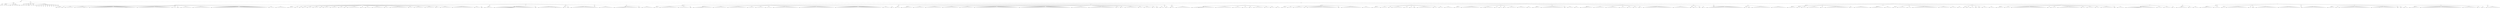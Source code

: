 digraph Tree {
	"t0" [label = "TEI"];
	"t1" [label = "teiHeader"];
	"t2" [label = "fileDesc"];
	"t3" [label = "titleStmt"];
	"t4" [label = "title"];
	"t5" [label = "author"];
	"t6" [label = "publicationStmt"];
	"t7" [label = "p"];
	"t8" [label = "idno"];
	"t9" [label = "rights"];
	"t10" [label = "SourceDesc"];
	"t11" [label = "genre"];
	"t12" [label = "inspiration"];
	"t13" [label = "structure"];
	"t14" [label = "type"];
	"t15" [label = "periode"];
	"t16" [label = "taille"];
	"t17" [label = "permalien"];
	"t18" [label = "edStmt"];
	"t19" [label = "text"];
	"t20" [label = "front"];
	"t21" [label = "docTitle"];
	"t22" [label = "titlePart"];
	"t23" [label = "titlePart"];
	"t24" [label = "docDate"];
	"t25" [label = "docAuthor"];
	"t26" [label = "docImprint"];
	"t27" [label = "privilege"];
	"t28" [label = "acheveImprime"];
	"t29" [label = "printer"];
	"t30" [label = "performance"];
	"t31" [label = "premiere"];
	"t32" [label = "castList"];
	"t33" [label = "head"];
	"t34" [label = "castItem"];
	"t35" [label = "role"];
	"t36" [label = "castItem"];
	"t37" [label = "role"];
	"t38" [label = "castItem"];
	"t39" [label = "role"];
	"t40" [label = "castItem"];
	"t41" [label = "role"];
	"t42" [label = "castItem"];
	"t43" [label = "role"];
	"t44" [label = "castItem"];
	"t45" [label = "role"];
	"t46" [label = "castItem"];
	"t47" [label = "role"];
	"t48" [label = "castItem"];
	"t49" [label = "role"];
	"t50" [label = "castItem"];
	"t51" [label = "role"];
	"t52" [label = "castItem"];
	"t53" [label = "role"];
	"t54" [label = "castItem"];
	"t55" [label = "role"];
	"t56" [label = "set"];
	"t57" [label = "body"];
	"t58" [label = "div1"];
	"t59" [label = "head"];
	"t60" [label = "div2"];
	"t61" [label = "head"];
	"t62" [label = "sp"];
	"t63" [label = "speaker"];
	"t64" [label = "l"];
	"t65" [label = "l"];
	"t66" [label = "l"];
	"t67" [label = "sp"];
	"t68" [label = "speaker"];
	"t69" [label = "l"];
	"t70" [label = "sp"];
	"t71" [label = "speaker"];
	"t72" [label = "l"];
	"t73" [label = "l"];
	"t74" [label = "l"];
	"t75" [label = "l"];
	"t76" [label = "l"];
	"t77" [label = "l"];
	"t78" [label = "sp"];
	"t79" [label = "speaker"];
	"t80" [label = "l"];
	"t81" [label = "l"];
	"t82" [label = "l"];
	"t83" [label = "l"];
	"t84" [label = "l"];
	"t85" [label = "l"];
	"t86" [label = "note"];
	"t87" [label = "l"];
	"t88" [label = "l"];
	"t89" [label = "l"];
	"t90" [label = "sp"];
	"t91" [label = "speaker"];
	"t92" [label = "l"];
	"t93" [label = "l"];
	"t94" [label = "l"];
	"t95" [label = "l"];
	"t96" [label = "l"];
	"t97" [label = "l"];
	"t98" [label = "l"];
	"t99" [label = "l"];
	"t100" [label = "l"];
	"t101" [label = "l"];
	"t102" [label = "l"];
	"t103" [label = "l"];
	"t104" [label = "l"];
	"t105" [label = "l"];
	"t106" [label = "l"];
	"t107" [label = "l"];
	"t108" [label = "l"];
	"t109" [label = "l"];
	"t110" [label = "l"];
	"t111" [label = "l"];
	"t112" [label = "l"];
	"t113" [label = "l"];
	"t114" [label = "l"];
	"t115" [label = "l"];
	"t116" [label = "l"];
	"t117" [label = "l"];
	"t118" [label = "l"];
	"t119" [label = "note"];
	"t120" [label = "note"];
	"t121" [label = "l"];
	"t122" [label = "l"];
	"t123" [label = "l"];
	"t124" [label = "l"];
	"t125" [label = "l"];
	"t126" [label = "l"];
	"t127" [label = "l"];
	"t128" [label = "sp"];
	"t129" [label = "speaker"];
	"t130" [label = "l"];
	"t131" [label = "l"];
	"t132" [label = "l"];
	"t133" [label = "l"];
	"t134" [label = "l"];
	"t135" [label = "l"];
	"t136" [label = "l"];
	"t137" [label = "l"];
	"t138" [label = "l"];
	"t139" [label = "l"];
	"t140" [label = "l"];
	"t141" [label = "l"];
	"t142" [label = "l"];
	"t143" [label = "l"];
	"t144" [label = "l"];
	"t145" [label = "l"];
	"t146" [label = "l"];
	"t147" [label = "l"];
	"t148" [label = "l"];
	"t149" [label = "l"];
	"t150" [label = "l"];
	"t151" [label = "l"];
	"t152" [label = "l"];
	"t153" [label = "l"];
	"t154" [label = "l"];
	"t155" [label = "l"];
	"t156" [label = "sp"];
	"t157" [label = "speaker"];
	"t158" [label = "l"];
	"t159" [label = "l"];
	"t160" [label = "l"];
	"t161" [label = "sp"];
	"t162" [label = "speaker"];
	"t163" [label = "l"];
	"t164" [label = "sp"];
	"t165" [label = "speaker"];
	"t166" [label = "l"];
	"t167" [label = "l"];
	"t168" [label = "l"];
	"t169" [label = "l"];
	"t170" [label = "l"];
	"t171" [label = "l"];
	"t172" [label = "l"];
	"t173" [label = "l"];
	"t174" [label = "sp"];
	"t175" [label = "speaker"];
	"t176" [label = "l"];
	"t177" [label = "l"];
	"t178" [label = "l"];
	"t179" [label = "l"];
	"t180" [label = "l"];
	"t181" [label = "l"];
	"t182" [label = "l"];
	"t183" [label = "l"];
	"t184" [label = "l"];
	"t185" [label = "l"];
	"t186" [label = "l"];
	"t187" [label = "l"];
	"t188" [label = "l"];
	"t189" [label = "sp"];
	"t190" [label = "speaker"];
	"t191" [label = "l"];
	"t192" [label = "l"];
	"t193" [label = "l"];
	"t194" [label = "l"];
	"t195" [label = "l"];
	"t196" [label = "l"];
	"t197" [label = "l"];
	"t198" [label = "l"];
	"t199" [label = "l"];
	"t200" [label = "l"];
	"t201" [label = "l"];
	"t202" [label = "l"];
	"t203" [label = "l"];
	"t204" [label = "l"];
	"t205" [label = "l"];
	"t206" [label = "l"];
	"t207" [label = "l"];
	"t208" [label = "l"];
	"t209" [label = "l"];
	"t210" [label = "l"];
	"t211" [label = "l"];
	"t212" [label = "l"];
	"t213" [label = "l"];
	"t214" [label = "l"];
	"t215" [label = "l"];
	"t216" [label = "l"];
	"t217" [label = "l"];
	"t218" [label = "l"];
	"t219" [label = "l"];
	"t220" [label = "l"];
	"t221" [label = "l"];
	"t222" [label = "l"];
	"t223" [label = "l"];
	"t224" [label = "l"];
	"t225" [label = "l"];
	"t226" [label = "l"];
	"t227" [label = "l"];
	"t228" [label = "l"];
	"t229" [label = "l"];
	"t230" [label = "l"];
	"t231" [label = "l"];
	"t232" [label = "l"];
	"t233" [label = "l"];
	"t234" [label = "l"];
	"t235" [label = "sp"];
	"t236" [label = "speaker"];
	"t237" [label = "l"];
	"t238" [label = "l"];
	"t239" [label = "l"];
	"t240" [label = "l"];
	"t241" [label = "sp"];
	"t242" [label = "speaker"];
	"t243" [label = "l"];
	"t244" [label = "l"];
	"t245" [label = "l"];
	"t246" [label = "l"];
	"t247" [label = "l"];
	"t248" [label = "l"];
	"t249" [label = "l"];
	"t250" [label = "l"];
	"t251" [label = "div2"];
	"t252" [label = "head"];
	"t253" [label = "sp"];
	"t254" [label = "speaker"];
	"t255" [label = "l"];
	"t256" [label = "l"];
	"t257" [label = "l"];
	"t258" [label = "l"];
	"t259" [label = "sp"];
	"t260" [label = "speaker"];
	"t261" [label = "l"];
	"t262" [label = "l"];
	"t263" [label = "sp"];
	"t264" [label = "speaker"];
	"t265" [label = "l"];
	"t266" [label = "sp"];
	"t267" [label = "speaker"];
	"t268" [label = "l"];
	"t269" [label = "l"];
	"t270" [label = "sp"];
	"t271" [label = "speaker"];
	"t272" [label = "l"];
	"t273" [label = "l"];
	"t274" [label = "l"];
	"t275" [label = "sp"];
	"t276" [label = "speaker"];
	"t277" [label = "l"];
	"t278" [label = "l"];
	"t279" [label = "l"];
	"t280" [label = "l"];
	"t281" [label = "sp"];
	"t282" [label = "speaker"];
	"t283" [label = "l"];
	"t284" [label = "sp"];
	"t285" [label = "speaker"];
	"t286" [label = "l"];
	"t287" [label = "l"];
	"t288" [label = "l"];
	"t289" [label = "l"];
	"t290" [label = "sp"];
	"t291" [label = "speaker"];
	"t292" [label = "l"];
	"t293" [label = "l"];
	"t294" [label = "l"];
	"t295" [label = "l"];
	"t296" [label = "l"];
	"t297" [label = "sp"];
	"t298" [label = "speaker"];
	"t299" [label = "l"];
	"t300" [label = "l"];
	"t301" [label = "l"];
	"t302" [label = "sp"];
	"t303" [label = "speaker"];
	"t304" [label = "l"];
	"t305" [label = "sp"];
	"t306" [label = "speaker"];
	"t307" [label = "l"];
	"t308" [label = "l"];
	"t309" [label = "l"];
	"t310" [label = "l"];
	"t311" [label = "l"];
	"t312" [label = "l"];
	"t313" [label = "l"];
	"t314" [label = "l"];
	"t315" [label = "l"];
	"t316" [label = "sp"];
	"t317" [label = "speaker"];
	"t318" [label = "l"];
	"t319" [label = "l"];
	"t320" [label = "sp"];
	"t321" [label = "speaker"];
	"t322" [label = "l"];
	"t323" [label = "l"];
	"t324" [label = "l"];
	"t325" [label = "l"];
	"t326" [label = "sp"];
	"t327" [label = "speaker"];
	"t328" [label = "l"];
	"t329" [label = "l"];
	"t330" [label = "l"];
	"t331" [label = "l"];
	"t332" [label = "l"];
	"t333" [label = "l"];
	"t334" [label = "l"];
	"t335" [label = "l"];
	"t336" [label = "sp"];
	"t337" [label = "speaker"];
	"t338" [label = "l"];
	"t339" [label = "l"];
	"t340" [label = "l"];
	"t341" [label = "sp"];
	"t342" [label = "speaker"];
	"t343" [label = "l"];
	"t344" [label = "l"];
	"t345" [label = "l"];
	"t346" [label = "l"];
	"t347" [label = "l"];
	"t348" [label = "l"];
	"t349" [label = "l"];
	"t350" [label = "l"];
	"t351" [label = "l"];
	"t352" [label = "l"];
	"t353" [label = "l"];
	"t354" [label = "l"];
	"t355" [label = "l"];
	"t356" [label = "sp"];
	"t357" [label = "speaker"];
	"t358" [label = "l"];
	"t359" [label = "l"];
	"t360" [label = "l"];
	"t361" [label = "sp"];
	"t362" [label = "speaker"];
	"t363" [label = "l"];
	"t364" [label = "l"];
	"t365" [label = "l"];
	"t366" [label = "l"];
	"t367" [label = "l"];
	"t368" [label = "l"];
	"t369" [label = "l"];
	"t370" [label = "sp"];
	"t371" [label = "speaker"];
	"t372" [label = "l"];
	"t373" [label = "l"];
	"t374" [label = "l"];
	"t375" [label = "l"];
	"t376" [label = "l"];
	"t377" [label = "l"];
	"t378" [label = "l"];
	"t379" [label = "sp"];
	"t380" [label = "speaker"];
	"t381" [label = "l"];
	"t382" [label = "l"];
	"t383" [label = "sp"];
	"t384" [label = "speaker"];
	"t385" [label = "l"];
	"t386" [label = "l"];
	"t387" [label = "l"];
	"t388" [label = "l"];
	"t389" [label = "l"];
	"t390" [label = "l"];
	"t391" [label = "l"];
	"t392" [label = "l"];
	"t393" [label = "sp"];
	"t394" [label = "speaker"];
	"t395" [label = "l"];
	"t396" [label = "l"];
	"t397" [label = "l"];
	"t398" [label = "l"];
	"t399" [label = "l"];
	"t400" [label = "l"];
	"t401" [label = "l"];
	"t402" [label = "l"];
	"t403" [label = "l"];
	"t404" [label = "l"];
	"t405" [label = "l"];
	"t406" [label = "l"];
	"t407" [label = "l"];
	"t408" [label = "l"];
	"t409" [label = "l"];
	"t410" [label = "l"];
	"t411" [label = "sp"];
	"t412" [label = "speaker"];
	"t413" [label = "l"];
	"t414" [label = "l"];
	"t415" [label = "l"];
	"t416" [label = "l"];
	"t417" [label = "sp"];
	"t418" [label = "speaker"];
	"t419" [label = "l"];
	"t420" [label = "div2"];
	"t421" [label = "head"];
	"t422" [label = "sp"];
	"t423" [label = "speaker"];
	"t424" [label = "l"];
	"t425" [label = "l"];
	"t426" [label = "l"];
	"t427" [label = "l"];
	"t428" [label = "l"];
	"t429" [label = "l"];
	"t430" [label = "div2"];
	"t431" [label = "head"];
	"t432" [label = "sp"];
	"t433" [label = "speaker"];
	"t434" [label = "l"];
	"t435" [label = "l"];
	"t436" [label = "l"];
	"t437" [label = "l"];
	"t438" [label = "l"];
	"t439" [label = "l"];
	"t440" [label = "l"];
	"t441" [label = "l"];
	"t442" [label = "l"];
	"t443" [label = "l"];
	"t444" [label = "l"];
	"t445" [label = "l"];
	"t446" [label = "l"];
	"t447" [label = "l"];
	"t448" [label = "l"];
	"t449" [label = "l"];
	"t450" [label = "l"];
	"t451" [label = "l"];
	"t452" [label = "l"];
	"t453" [label = "l"];
	"t454" [label = "l"];
	"t455" [label = "l"];
	"t456" [label = "l"];
	"t457" [label = "l"];
	"t458" [label = "l"];
	"t459" [label = "l"];
	"t460" [label = "l"];
	"t461" [label = "l"];
	"t462" [label = "l"];
	"t463" [label = "l"];
	"t464" [label = "l"];
	"t465" [label = "sp"];
	"t466" [label = "speaker"];
	"t467" [label = "l"];
	"t468" [label = "sp"];
	"t469" [label = "speaker"];
	"t470" [label = "l"];
	"t471" [label = "l"];
	"t472" [label = "l"];
	"t473" [label = "l"];
	"t474" [label = "l"];
	"t475" [label = "l"];
	"t476" [label = "l"];
	"t477" [label = "l"];
	"t478" [label = "l"];
	"t479" [label = "l"];
	"t480" [label = "l"];
	"t481" [label = "l"];
	"t482" [label = "note"];
	"t483" [label = "l"];
	"t484" [label = "l"];
	"t485" [label = "l"];
	"t486" [label = "l"];
	"t487" [label = "l"];
	"t488" [label = "div2"];
	"t489" [label = "head"];
	"t490" [label = "sp"];
	"t491" [label = "speaker"];
	"t492" [label = "l"];
	"t493" [label = "l"];
	"t494" [label = "sp"];
	"t495" [label = "speaker"];
	"t496" [label = "l"];
	"t497" [label = "sp"];
	"t498" [label = "speaker"];
	"t499" [label = "l"];
	"t500" [label = "l"];
	"t501" [label = "l"];
	"t502" [label = "l"];
	"t503" [label = "l"];
	"t504" [label = "l"];
	"t505" [label = "l"];
	"t506" [label = "l"];
	"t507" [label = "l"];
	"t508" [label = "l"];
	"t509" [label = "l"];
	"t510" [label = "l"];
	"t511" [label = "l"];
	"t512" [label = "l"];
	"t513" [label = "l"];
	"t514" [label = "l"];
	"t515" [label = "l"];
	"t516" [label = "l"];
	"t517" [label = "l"];
	"t518" [label = "l"];
	"t519" [label = "l"];
	"t520" [label = "div2"];
	"t521" [label = "head"];
	"t522" [label = "sp"];
	"t523" [label = "speaker"];
	"t524" [label = "l"];
	"t525" [label = "l"];
	"t526" [label = "l"];
	"t527" [label = "l"];
	"t528" [label = "l"];
	"t529" [label = "l"];
	"t530" [label = "l"];
	"t531" [label = "l"];
	"t532" [label = "l"];
	"t533" [label = "l"];
	"t534" [label = "div2"];
	"t535" [label = "head"];
	"t536" [label = "sp"];
	"t537" [label = "speaker"];
	"t538" [label = "l"];
	"t539" [label = "l"];
	"t540" [label = "l"];
	"t541" [label = "l"];
	"t542" [label = "l"];
	"t543" [label = "l"];
	"t544" [label = "l"];
	"t545" [label = "l"];
	"t546" [label = "l"];
	"t547" [label = "l"];
	"t548" [label = "l"];
	"t549" [label = "l"];
	"t550" [label = "l"];
	"t551" [label = "l"];
	"t552" [label = "l"];
	"t553" [label = "l"];
	"t554" [label = "l"];
	"t555" [label = "l"];
	"t556" [label = "sp"];
	"t557" [label = "speaker"];
	"t558" [label = "l"];
	"t559" [label = "sp"];
	"t560" [label = "speaker"];
	"t561" [label = "l"];
	"t562" [label = "l"];
	"t563" [label = "l"];
	"t564" [label = "l"];
	"t565" [label = "l"];
	"t566" [label = "l"];
	"t567" [label = "l"];
	"t568" [label = "l"];
	"t569" [label = "div1"];
	"t570" [label = "head"];
	"t571" [label = "div2"];
	"t572" [label = "head"];
	"t573" [label = "sp"];
	"t574" [label = "speaker"];
	"t575" [label = "l"];
	"t576" [label = "l"];
	"t577" [label = "l"];
	"t578" [label = "sp"];
	"t579" [label = "speaker"];
	"t580" [label = "l"];
	"t581" [label = "l"];
	"t582" [label = "l"];
	"t583" [label = "l"];
	"t584" [label = "l"];
	"t585" [label = "l"];
	"t586" [label = "l"];
	"t587" [label = "l"];
	"t588" [label = "l"];
	"t589" [label = "l"];
	"t590" [label = "l"];
	"t591" [label = "l"];
	"t592" [label = "l"];
	"t593" [label = "sp"];
	"t594" [label = "speaker"];
	"t595" [label = "l"];
	"t596" [label = "l"];
	"t597" [label = "l"];
	"t598" [label = "l"];
	"t599" [label = "l"];
	"t600" [label = "l"];
	"t601" [label = "l"];
	"t602" [label = "l"];
	"t603" [label = "sp"];
	"t604" [label = "speaker"];
	"t605" [label = "l"];
	"t606" [label = "div2"];
	"t607" [label = "head"];
	"t608" [label = "sp"];
	"t609" [label = "speaker"];
	"t610" [label = "l"];
	"t611" [label = "l"];
	"t612" [label = "l"];
	"t613" [label = "l"];
	"t614" [label = "l"];
	"t615" [label = "l"];
	"t616" [label = "l"];
	"t617" [label = "l"];
	"t618" [label = "l"];
	"t619" [label = "l"];
	"t620" [label = "l"];
	"t621" [label = "l"];
	"t622" [label = "l"];
	"t623" [label = "l"];
	"t624" [label = "sp"];
	"t625" [label = "speaker"];
	"t626" [label = "l"];
	"t627" [label = "l"];
	"t628" [label = "l"];
	"t629" [label = "l"];
	"t630" [label = "l"];
	"t631" [label = "l"];
	"t632" [label = "l"];
	"t633" [label = "l"];
	"t634" [label = "l"];
	"t635" [label = "l"];
	"t636" [label = "sp"];
	"t637" [label = "speaker"];
	"t638" [label = "l"];
	"t639" [label = "l"];
	"t640" [label = "l"];
	"t641" [label = "l"];
	"t642" [label = "l"];
	"t643" [label = "l"];
	"t644" [label = "l"];
	"t645" [label = "l"];
	"t646" [label = "l"];
	"t647" [label = "l"];
	"t648" [label = "l"];
	"t649" [label = "l"];
	"t650" [label = "l"];
	"t651" [label = "l"];
	"t652" [label = "sp"];
	"t653" [label = "speaker"];
	"t654" [label = "l"];
	"t655" [label = "l"];
	"t656" [label = "l"];
	"t657" [label = "l"];
	"t658" [label = "l"];
	"t659" [label = "sp"];
	"t660" [label = "speaker"];
	"t661" [label = "l"];
	"t662" [label = "l"];
	"t663" [label = "l"];
	"t664" [label = "l"];
	"t665" [label = "l"];
	"t666" [label = "l"];
	"t667" [label = "sp"];
	"t668" [label = "speaker"];
	"t669" [label = "l"];
	"t670" [label = "l"];
	"t671" [label = "l"];
	"t672" [label = "l"];
	"t673" [label = "l"];
	"t674" [label = "sp"];
	"t675" [label = "speaker"];
	"t676" [label = "l"];
	"t677" [label = "l"];
	"t678" [label = "l"];
	"t679" [label = "l"];
	"t680" [label = "l"];
	"t681" [label = "l"];
	"t682" [label = "l"];
	"t683" [label = "l"];
	"t684" [label = "l"];
	"t685" [label = "l"];
	"t686" [label = "l"];
	"t687" [label = "l"];
	"t688" [label = "l"];
	"t689" [label = "l"];
	"t690" [label = "l"];
	"t691" [label = "l"];
	"t692" [label = "l"];
	"t693" [label = "l"];
	"t694" [label = "l"];
	"t695" [label = "sp"];
	"t696" [label = "speaker"];
	"t697" [label = "l"];
	"t698" [label = "l"];
	"t699" [label = "l"];
	"t700" [label = "l"];
	"t701" [label = "l"];
	"t702" [label = "l"];
	"t703" [label = "l"];
	"t704" [label = "l"];
	"t705" [label = "l"];
	"t706" [label = "l"];
	"t707" [label = "l"];
	"t708" [label = "l"];
	"t709" [label = "l"];
	"t710" [label = "l"];
	"t711" [label = "l"];
	"t712" [label = "l"];
	"t713" [label = "l"];
	"t714" [label = "l"];
	"t715" [label = "l"];
	"t716" [label = "l"];
	"t717" [label = "l"];
	"t718" [label = "l"];
	"t719" [label = "l"];
	"t720" [label = "l"];
	"t721" [label = "l"];
	"t722" [label = "l"];
	"t723" [label = "l"];
	"t724" [label = "sp"];
	"t725" [label = "speaker"];
	"t726" [label = "l"];
	"t727" [label = "l"];
	"t728" [label = "l"];
	"t729" [label = "l"];
	"t730" [label = "l"];
	"t731" [label = "l"];
	"t732" [label = "l"];
	"t733" [label = "l"];
	"t734" [label = "l"];
	"t735" [label = "l"];
	"t736" [label = "l"];
	"t737" [label = "l"];
	"t738" [label = "l"];
	"t739" [label = "l"];
	"t740" [label = "l"];
	"t741" [label = "l"];
	"t742" [label = "l"];
	"t743" [label = "l"];
	"t744" [label = "l"];
	"t745" [label = "l"];
	"t746" [label = "l"];
	"t747" [label = "l"];
	"t748" [label = "l"];
	"t749" [label = "l"];
	"t750" [label = "l"];
	"t751" [label = "l"];
	"t752" [label = "l"];
	"t753" [label = "l"];
	"t754" [label = "l"];
	"t755" [label = "l"];
	"t756" [label = "l"];
	"t757" [label = "l"];
	"t758" [label = "l"];
	"t759" [label = "l"];
	"t760" [label = "l"];
	"t761" [label = "l"];
	"t762" [label = "sp"];
	"t763" [label = "speaker"];
	"t764" [label = "l"];
	"t765" [label = "l"];
	"t766" [label = "l"];
	"t767" [label = "l"];
	"t768" [label = "l"];
	"t769" [label = "sp"];
	"t770" [label = "speaker"];
	"t771" [label = "l"];
	"t772" [label = "l"];
	"t773" [label = "div2"];
	"t774" [label = "head"];
	"t775" [label = "sp"];
	"t776" [label = "speaker"];
	"t777" [label = "l"];
	"t778" [label = "l"];
	"t779" [label = "l"];
	"t780" [label = "div2"];
	"t781" [label = "head"];
	"t782" [label = "sp"];
	"t783" [label = "speaker"];
	"t784" [label = "l"];
	"t785" [label = "l"];
	"t786" [label = "l"];
	"t787" [label = "l"];
	"t788" [label = "l"];
	"t789" [label = "l"];
	"t790" [label = "l"];
	"t791" [label = "l"];
	"t792" [label = "sp"];
	"t793" [label = "speaker"];
	"t794" [label = "l"];
	"t795" [label = "l"];
	"t796" [label = "l"];
	"t797" [label = "l"];
	"t798" [label = "l"];
	"t799" [label = "l"];
	"t800" [label = "l"];
	"t801" [label = "l"];
	"t802" [label = "sp"];
	"t803" [label = "speaker"];
	"t804" [label = "l"];
	"t805" [label = "l"];
	"t806" [label = "l"];
	"t807" [label = "l"];
	"t808" [label = "l"];
	"t809" [label = "l"];
	"t810" [label = "l"];
	"t811" [label = "l"];
	"t812" [label = "l"];
	"t813" [label = "l"];
	"t814" [label = "l"];
	"t815" [label = "l"];
	"t816" [label = "sp"];
	"t817" [label = "speaker"];
	"t818" [label = "l"];
	"t819" [label = "l"];
	"t820" [label = "l"];
	"t821" [label = "l"];
	"t822" [label = "l"];
	"t823" [label = "l"];
	"t824" [label = "l"];
	"t825" [label = "l"];
	"t826" [label = "l"];
	"t827" [label = "l"];
	"t828" [label = "l"];
	"t829" [label = "l"];
	"t830" [label = "sp"];
	"t831" [label = "speaker"];
	"t832" [label = "l"];
	"t833" [label = "l"];
	"t834" [label = "l"];
	"t835" [label = "l"];
	"t836" [label = "l"];
	"t837" [label = "l"];
	"t838" [label = "l"];
	"t839" [label = "l"];
	"t840" [label = "l"];
	"t841" [label = "l"];
	"t842" [label = "sp"];
	"t843" [label = "speaker"];
	"t844" [label = "l"];
	"t845" [label = "l"];
	"t846" [label = "l"];
	"t847" [label = "l"];
	"t848" [label = "l"];
	"t849" [label = "l"];
	"t850" [label = "l"];
	"t851" [label = "l"];
	"t852" [label = "l"];
	"t853" [label = "l"];
	"t854" [label = "l"];
	"t855" [label = "l"];
	"t856" [label = "l"];
	"t857" [label = "l"];
	"t858" [label = "l"];
	"t859" [label = "l"];
	"t860" [label = "l"];
	"t861" [label = "l"];
	"t862" [label = "l"];
	"t863" [label = "l"];
	"t864" [label = "l"];
	"t865" [label = "l"];
	"t866" [label = "l"];
	"t867" [label = "l"];
	"t868" [label = "l"];
	"t869" [label = "l"];
	"t870" [label = "l"];
	"t871" [label = "l"];
	"t872" [label = "l"];
	"t873" [label = "l"];
	"t874" [label = "l"];
	"t875" [label = "l"];
	"t876" [label = "l"];
	"t877" [label = "l"];
	"t878" [label = "sp"];
	"t879" [label = "speaker"];
	"t880" [label = "l"];
	"t881" [label = "l"];
	"t882" [label = "l"];
	"t883" [label = "l"];
	"t884" [label = "l"];
	"t885" [label = "l"];
	"t886" [label = "l"];
	"t887" [label = "l"];
	"t888" [label = "l"];
	"t889" [label = "l"];
	"t890" [label = "l"];
	"t891" [label = "l"];
	"t892" [label = "l"];
	"t893" [label = "l"];
	"t894" [label = "l"];
	"t895" [label = "l"];
	"t896" [label = "l"];
	"t897" [label = "l"];
	"t898" [label = "l"];
	"t899" [label = "l"];
	"t900" [label = "l"];
	"t901" [label = "l"];
	"t902" [label = "l"];
	"t903" [label = "l"];
	"t904" [label = "l"];
	"t905" [label = "l"];
	"t906" [label = "l"];
	"t907" [label = "l"];
	"t908" [label = "l"];
	"t909" [label = "l"];
	"t910" [label = "l"];
	"t911" [label = "l"];
	"t912" [label = "l"];
	"t913" [label = "l"];
	"t914" [label = "l"];
	"t915" [label = "l"];
	"t916" [label = "l"];
	"t917" [label = "l"];
	"t918" [label = "l"];
	"t919" [label = "l"];
	"t920" [label = "sp"];
	"t921" [label = "speaker"];
	"t922" [label = "l"];
	"t923" [label = "l"];
	"t924" [label = "l"];
	"t925" [label = "l"];
	"t926" [label = "l"];
	"t927" [label = "l"];
	"t928" [label = "l"];
	"t929" [label = "l"];
	"t930" [label = "l"];
	"t931" [label = "l"];
	"t932" [label = "l"];
	"t933" [label = "l"];
	"t934" [label = "sp"];
	"t935" [label = "speaker"];
	"t936" [label = "l"];
	"t937" [label = "l"];
	"t938" [label = "l"];
	"t939" [label = "l"];
	"t940" [label = "l"];
	"t941" [label = "l"];
	"t942" [label = "l"];
	"t943" [label = "l"];
	"t944" [label = "l"];
	"t945" [label = "l"];
	"t946" [label = "l"];
	"t947" [label = "l"];
	"t948" [label = "l"];
	"t949" [label = "l"];
	"t950" [label = "l"];
	"t951" [label = "l"];
	"t952" [label = "l"];
	"t953" [label = "l"];
	"t954" [label = "l"];
	"t955" [label = "l"];
	"t956" [label = "sp"];
	"t957" [label = "speaker"];
	"t958" [label = "l"];
	"t959" [label = "l"];
	"t960" [label = "sp"];
	"t961" [label = "speaker"];
	"t962" [label = "l"];
	"t963" [label = "l"];
	"t964" [label = "sp"];
	"t965" [label = "speaker"];
	"t966" [label = "l"];
	"t967" [label = "l"];
	"t968" [label = "l"];
	"t969" [label = "l"];
	"t970" [label = "l"];
	"t971" [label = "l"];
	"t972" [label = "l"];
	"t973" [label = "l"];
	"t974" [label = "l"];
	"t975" [label = "sp"];
	"t976" [label = "speaker"];
	"t977" [label = "l"];
	"t978" [label = "l"];
	"t979" [label = "l"];
	"t980" [label = "sp"];
	"t981" [label = "speaker"];
	"t982" [label = "l"];
	"t983" [label = "l"];
	"t984" [label = "l"];
	"t985" [label = "l"];
	"t986" [label = "l"];
	"t987" [label = "sp"];
	"t988" [label = "speaker"];
	"t989" [label = "l"];
	"t990" [label = "l"];
	"t991" [label = "sp"];
	"t992" [label = "speaker"];
	"t993" [label = "l"];
	"t994" [label = "sp"];
	"t995" [label = "speaker"];
	"t996" [label = "l"];
	"t997" [label = "l"];
	"t998" [label = "l"];
	"t999" [label = "div2"];
	"t1000" [label = "head"];
	"t1001" [label = "sp"];
	"t1002" [label = "speaker"];
	"t1003" [label = "l"];
	"t1004" [label = "l"];
	"t1005" [label = "div2"];
	"t1006" [label = "head"];
	"t1007" [label = "sp"];
	"t1008" [label = "speaker"];
	"t1009" [label = "l"];
	"t1010" [label = "l"];
	"t1011" [label = "l"];
	"t1012" [label = "sp"];
	"t1013" [label = "speaker"];
	"t1014" [label = "l"];
	"t1015" [label = "l"];
	"t1016" [label = "l"];
	"t1017" [label = "l"];
	"t1018" [label = "l"];
	"t1019" [label = "l"];
	"t1020" [label = "l"];
	"t1021" [label = "l"];
	"t1022" [label = "l"];
	"t1023" [label = "l"];
	"t1024" [label = "l"];
	"t1025" [label = "div2"];
	"t1026" [label = "head"];
	"t1027" [label = "sp"];
	"t1028" [label = "speaker"];
	"t1029" [label = "l"];
	"t1030" [label = "l"];
	"t1031" [label = "l"];
	"t1032" [label = "l"];
	"t1033" [label = "stage"];
	"t1034" [label = "l"];
	"t1035" [label = "l"];
	"t1036" [label = "l"];
	"t1037" [label = "l"];
	"t1038" [label = "l"];
	"t1039" [label = "l"];
	"t1040" [label = "l"];
	"t1041" [label = "l"];
	"t1042" [label = "l"];
	"t1043" [label = "l"];
	"t1044" [label = "l"];
	"t1045" [label = "l"];
	"t1046" [label = "sp"];
	"t1047" [label = "speaker"];
	"t1048" [label = "l"];
	"t1049" [label = "l"];
	"t1050" [label = "l"];
	"t1051" [label = "l"];
	"t1052" [label = "l"];
	"t1053" [label = "l"];
	"t1054" [label = "l"];
	"t1055" [label = "l"];
	"t1056" [label = "l"];
	"t1057" [label = "l"];
	"t1058" [label = "l"];
	"t1059" [label = "l"];
	"t1060" [label = "sp"];
	"t1061" [label = "speaker"];
	"t1062" [label = "l"];
	"t1063" [label = "l"];
	"t1064" [label = "l"];
	"t1065" [label = "l"];
	"t1066" [label = "l"];
	"t1067" [label = "l"];
	"t1068" [label = "sp"];
	"t1069" [label = "speaker"];
	"t1070" [label = "l"];
	"t1071" [label = "l"];
	"t1072" [label = "l"];
	"t1073" [label = "l"];
	"t1074" [label = "sp"];
	"t1075" [label = "speaker"];
	"t1076" [label = "l"];
	"t1077" [label = "l"];
	"t1078" [label = "sp"];
	"t1079" [label = "speaker"];
	"t1080" [label = "l"];
	"t1081" [label = "l"];
	"t1082" [label = "l"];
	"t1083" [label = "l"];
	"t1084" [label = "l"];
	"t1085" [label = "l"];
	"t1086" [label = "l"];
	"t1087" [label = "sp"];
	"t1088" [label = "speaker"];
	"t1089" [label = "l"];
	"t1090" [label = "l"];
	"t1091" [label = "l"];
	"t1092" [label = "sp"];
	"t1093" [label = "speaker"];
	"t1094" [label = "l"];
	"t1095" [label = "l"];
	"t1096" [label = "l"];
	"t1097" [label = "sp"];
	"t1098" [label = "speaker"];
	"t1099" [label = "l"];
	"t1100" [label = "l"];
	"t1101" [label = "l"];
	"t1102" [label = "div1"];
	"t1103" [label = "head"];
	"t1104" [label = "div2"];
	"t1105" [label = "head"];
	"t1106" [label = "sp"];
	"t1107" [label = "speaker"];
	"t1108" [label = "l"];
	"t1109" [label = "l"];
	"t1110" [label = "l"];
	"t1111" [label = "sp"];
	"t1112" [label = "speaker"];
	"t1113" [label = "l"];
	"t1114" [label = "l"];
	"t1115" [label = "l"];
	"t1116" [label = "sp"];
	"t1117" [label = "speaker"];
	"t1118" [label = "l"];
	"t1119" [label = "l"];
	"t1120" [label = "l"];
	"t1121" [label = "l"];
	"t1122" [label = "l"];
	"t1123" [label = "l"];
	"t1124" [label = "l"];
	"t1125" [label = "sp"];
	"t1126" [label = "speaker"];
	"t1127" [label = "l"];
	"t1128" [label = "sp"];
	"t1129" [label = "speaker"];
	"t1130" [label = "l"];
	"t1131" [label = "l"];
	"t1132" [label = "l"];
	"t1133" [label = "l"];
	"t1134" [label = "l"];
	"t1135" [label = "l"];
	"t1136" [label = "l"];
	"t1137" [label = "l"];
	"t1138" [label = "l"];
	"t1139" [label = "l"];
	"t1140" [label = "l"];
	"t1141" [label = "l"];
	"t1142" [label = "l"];
	"t1143" [label = "l"];
	"t1144" [label = "l"];
	"t1145" [label = "l"];
	"t1146" [label = "l"];
	"t1147" [label = "l"];
	"t1148" [label = "l"];
	"t1149" [label = "l"];
	"t1150" [label = "l"];
	"t1151" [label = "l"];
	"t1152" [label = "l"];
	"t1153" [label = "sp"];
	"t1154" [label = "speaker"];
	"t1155" [label = "l"];
	"t1156" [label = "sp"];
	"t1157" [label = "speaker"];
	"t1158" [label = "l"];
	"t1159" [label = "l"];
	"t1160" [label = "l"];
	"t1161" [label = "l"];
	"t1162" [label = "l"];
	"t1163" [label = "l"];
	"t1164" [label = "l"];
	"t1165" [label = "l"];
	"t1166" [label = "l"];
	"t1167" [label = "l"];
	"t1168" [label = "l"];
	"t1169" [label = "l"];
	"t1170" [label = "l"];
	"t1171" [label = "l"];
	"t1172" [label = "l"];
	"t1173" [label = "sp"];
	"t1174" [label = "speaker"];
	"t1175" [label = "l"];
	"t1176" [label = "l"];
	"t1177" [label = "l"];
	"t1178" [label = "l"];
	"t1179" [label = "l"];
	"t1180" [label = "l"];
	"t1181" [label = "div2"];
	"t1182" [label = "head"];
	"t1183" [label = "sp"];
	"t1184" [label = "speaker"];
	"t1185" [label = "l"];
	"t1186" [label = "l"];
	"t1187" [label = "l"];
	"t1188" [label = "l"];
	"t1189" [label = "l"];
	"t1190" [label = "sp"];
	"t1191" [label = "speaker"];
	"t1192" [label = "l"];
	"t1193" [label = "l"];
	"t1194" [label = "l"];
	"t1195" [label = "l"];
	"t1196" [label = "l"];
	"t1197" [label = "sp"];
	"t1198" [label = "speaker"];
	"t1199" [label = "l"];
	"t1200" [label = "sp"];
	"t1201" [label = "speaker"];
	"t1202" [label = "l"];
	"t1203" [label = "l"];
	"t1204" [label = "l"];
	"t1205" [label = "l"];
	"t1206" [label = "l"];
	"t1207" [label = "l"];
	"t1208" [label = "l"];
	"t1209" [label = "l"];
	"t1210" [label = "sp"];
	"t1211" [label = "speaker"];
	"t1212" [label = "l"];
	"t1213" [label = "l"];
	"t1214" [label = "l"];
	"t1215" [label = "sp"];
	"t1216" [label = "speaker"];
	"t1217" [label = "l"];
	"t1218" [label = "l"];
	"t1219" [label = "sp"];
	"t1220" [label = "speaker"];
	"t1221" [label = "l"];
	"t1222" [label = "sp"];
	"t1223" [label = "speaker"];
	"t1224" [label = "l"];
	"t1225" [label = "l"];
	"t1226" [label = "l"];
	"t1227" [label = "l"];
	"t1228" [label = "l"];
	"t1229" [label = "l"];
	"t1230" [label = "l"];
	"t1231" [label = "l"];
	"t1232" [label = "l"];
	"t1233" [label = "l"];
	"t1234" [label = "l"];
	"t1235" [label = "sp"];
	"t1236" [label = "speaker"];
	"t1237" [label = "l"];
	"t1238" [label = "l"];
	"t1239" [label = "l"];
	"t1240" [label = "sp"];
	"t1241" [label = "speaker"];
	"t1242" [label = "l"];
	"t1243" [label = "l"];
	"t1244" [label = "l"];
	"t1245" [label = "sp"];
	"t1246" [label = "speaker"];
	"t1247" [label = "l"];
	"t1248" [label = "l"];
	"t1249" [label = "l"];
	"t1250" [label = "l"];
	"t1251" [label = "l"];
	"t1252" [label = "l"];
	"t1253" [label = "div2"];
	"t1254" [label = "head"];
	"t1255" [label = "sp"];
	"t1256" [label = "speaker"];
	"t1257" [label = "l"];
	"t1258" [label = "l"];
	"t1259" [label = "l"];
	"t1260" [label = "l"];
	"t1261" [label = "sp"];
	"t1262" [label = "speaker"];
	"t1263" [label = "l"];
	"t1264" [label = "l"];
	"t1265" [label = "l"];
	"t1266" [label = "l"];
	"t1267" [label = "l"];
	"t1268" [label = "l"];
	"t1269" [label = "l"];
	"t1270" [label = "l"];
	"t1271" [label = "l"];
	"t1272" [label = "l"];
	"t1273" [label = "l"];
	"t1274" [label = "l"];
	"t1275" [label = "l"];
	"t1276" [label = "l"];
	"t1277" [label = "sp"];
	"t1278" [label = "speaker"];
	"t1279" [label = "l"];
	"t1280" [label = "l"];
	"t1281" [label = "stage"];
	"t1282" [label = "l"];
	"t1283" [label = "l"];
	"t1284" [label = "l"];
	"t1285" [label = "l"];
	"t1286" [label = "l"];
	"t1287" [label = "l"];
	"t1288" [label = "sp"];
	"t1289" [label = "speaker"];
	"t1290" [label = "l"];
	"t1291" [label = "l"];
	"t1292" [label = "sp"];
	"t1293" [label = "speaker"];
	"t1294" [label = "l"];
	"t1295" [label = "l"];
	"t1296" [label = "sp"];
	"t1297" [label = "speaker"];
	"t1298" [label = "l"];
	"t1299" [label = "l"];
	"t1300" [label = "sp"];
	"t1301" [label = "speaker"];
	"t1302" [label = "l"];
	"t1303" [label = "l"];
	"t1304" [label = "l"];
	"t1305" [label = "l"];
	"t1306" [label = "l"];
	"t1307" [label = "l"];
	"t1308" [label = "sp"];
	"t1309" [label = "speaker"];
	"t1310" [label = "l"];
	"t1311" [label = "l"];
	"t1312" [label = "l"];
	"t1313" [label = "l"];
	"t1314" [label = "l"];
	"t1315" [label = "l"];
	"t1316" [label = "sp"];
	"t1317" [label = "speaker"];
	"t1318" [label = "l"];
	"t1319" [label = "l"];
	"t1320" [label = "l"];
	"t1321" [label = "div2"];
	"t1322" [label = "head"];
	"t1323" [label = "sp"];
	"t1324" [label = "speaker"];
	"t1325" [label = "l"];
	"t1326" [label = "l"];
	"t1327" [label = "l"];
	"t1328" [label = "l"];
	"t1329" [label = "l"];
	"t1330" [label = "sp"];
	"t1331" [label = "speaker"];
	"t1332" [label = "l"];
	"t1333" [label = "l"];
	"t1334" [label = "l"];
	"t1335" [label = "l"];
	"t1336" [label = "l"];
	"t1337" [label = "l"];
	"t1338" [label = "l"];
	"t1339" [label = "l"];
	"t1340" [label = "l"];
	"t1341" [label = "l"];
	"t1342" [label = "l"];
	"t1343" [label = "l"];
	"t1344" [label = "l"];
	"t1345" [label = "l"];
	"t1346" [label = "l"];
	"t1347" [label = "l"];
	"t1348" [label = "l"];
	"t1349" [label = "sp"];
	"t1350" [label = "speaker"];
	"t1351" [label = "l"];
	"t1352" [label = "sp"];
	"t1353" [label = "speaker"];
	"t1354" [label = "l"];
	"t1355" [label = "l"];
	"t1356" [label = "l"];
	"t1357" [label = "l"];
	"t1358" [label = "sp"];
	"t1359" [label = "speaker"];
	"t1360" [label = "l"];
	"t1361" [label = "l"];
	"t1362" [label = "l"];
	"t1363" [label = "div2"];
	"t1364" [label = "head"];
	"t1365" [label = "sp"];
	"t1366" [label = "speaker"];
	"t1367" [label = "l"];
	"t1368" [label = "l"];
	"t1369" [label = "l"];
	"t1370" [label = "l"];
	"t1371" [label = "l"];
	"t1372" [label = "l"];
	"t1373" [label = "l"];
	"t1374" [label = "l"];
	"t1375" [label = "l"];
	"t1376" [label = "sp"];
	"t1377" [label = "speaker"];
	"t1378" [label = "l"];
	"t1379" [label = "l"];
	"t1380" [label = "l"];
	"t1381" [label = "l"];
	"t1382" [label = "l"];
	"t1383" [label = "l"];
	"t1384" [label = "l"];
	"t1385" [label = "l"];
	"t1386" [label = "sp"];
	"t1387" [label = "speaker"];
	"t1388" [label = "l"];
	"t1389" [label = "l"];
	"t1390" [label = "l"];
	"t1391" [label = "l"];
	"t1392" [label = "l"];
	"t1393" [label = "l"];
	"t1394" [label = "l"];
	"t1395" [label = "l"];
	"t1396" [label = "l"];
	"t1397" [label = "sp"];
	"t1398" [label = "speaker"];
	"t1399" [label = "l"];
	"t1400" [label = "l"];
	"t1401" [label = "l"];
	"t1402" [label = "l"];
	"t1403" [label = "l"];
	"t1404" [label = "sp"];
	"t1405" [label = "speaker"];
	"t1406" [label = "l"];
	"t1407" [label = "l"];
	"t1408" [label = "l"];
	"t1409" [label = "sp"];
	"t1410" [label = "speaker"];
	"t1411" [label = "l"];
	"t1412" [label = "l"];
	"t1413" [label = "l"];
	"t1414" [label = "sp"];
	"t1415" [label = "speaker"];
	"t1416" [label = "l"];
	"t1417" [label = "l"];
	"t1418" [label = "sp"];
	"t1419" [label = "speaker"];
	"t1420" [label = "l"];
	"t1421" [label = "l"];
	"t1422" [label = "l"];
	"t1423" [label = "l"];
	"t1424" [label = "l"];
	"t1425" [label = "l"];
	"t1426" [label = "l"];
	"t1427" [label = "l"];
	"t1428" [label = "l"];
	"t1429" [label = "l"];
	"t1430" [label = "l"];
	"t1431" [label = "l"];
	"t1432" [label = "l"];
	"t1433" [label = "l"];
	"t1434" [label = "l"];
	"t1435" [label = "l"];
	"t1436" [label = "l"];
	"t1437" [label = "l"];
	"t1438" [label = "l"];
	"t1439" [label = "l"];
	"t1440" [label = "l"];
	"t1441" [label = "l"];
	"t1442" [label = "sp"];
	"t1443" [label = "speaker"];
	"t1444" [label = "l"];
	"t1445" [label = "l"];
	"t1446" [label = "l"];
	"t1447" [label = "l"];
	"t1448" [label = "l"];
	"t1449" [label = "l"];
	"t1450" [label = "l"];
	"t1451" [label = "l"];
	"t1452" [label = "l"];
	"t1453" [label = "l"];
	"t1454" [label = "l"];
	"t1455" [label = "l"];
	"t1456" [label = "div2"];
	"t1457" [label = "head"];
	"t1458" [label = "sp"];
	"t1459" [label = "speaker"];
	"t1460" [label = "l"];
	"t1461" [label = "sp"];
	"t1462" [label = "speaker"];
	"t1463" [label = "l"];
	"t1464" [label = "l"];
	"t1465" [label = "l"];
	"t1466" [label = "sp"];
	"t1467" [label = "speaker"];
	"t1468" [label = "l"];
	"t1469" [label = "sp"];
	"t1470" [label = "speaker"];
	"t1471" [label = "l"];
	"t1472" [label = "l"];
	"t1473" [label = "div2"];
	"t1474" [label = "head"];
	"t1475" [label = "sp"];
	"t1476" [label = "speaker"];
	"t1477" [label = "l"];
	"t1478" [label = "l"];
	"t1479" [label = "l"];
	"t1480" [label = "l"];
	"t1481" [label = "l"];
	"t1482" [label = "l"];
	"t1483" [label = "l"];
	"t1484" [label = "l"];
	"t1485" [label = "l"];
	"t1486" [label = "l"];
	"t1487" [label = "l"];
	"t1488" [label = "l"];
	"t1489" [label = "l"];
	"t1490" [label = "l"];
	"t1491" [label = "l"];
	"t1492" [label = "l"];
	"t1493" [label = "l"];
	"t1494" [label = "l"];
	"t1495" [label = "l"];
	"t1496" [label = "l"];
	"t1497" [label = "l"];
	"t1498" [label = "l"];
	"t1499" [label = "l"];
	"t1500" [label = "l"];
	"t1501" [label = "l"];
	"t1502" [label = "l"];
	"t1503" [label = "l"];
	"t1504" [label = "l"];
	"t1505" [label = "div2"];
	"t1506" [label = "head"];
	"t1507" [label = "sp"];
	"t1508" [label = "speaker"];
	"t1509" [label = "l"];
	"t1510" [label = "l"];
	"t1511" [label = "sp"];
	"t1512" [label = "speaker"];
	"t1513" [label = "l"];
	"t1514" [label = "sp"];
	"t1515" [label = "speaker"];
	"t1516" [label = "l"];
	"t1517" [label = "l"];
	"t1518" [label = "l"];
	"t1519" [label = "l"];
	"t1520" [label = "l"];
	"t1521" [label = "l"];
	"t1522" [label = "l"];
	"t1523" [label = "l"];
	"t1524" [label = "l"];
	"t1525" [label = "l"];
	"t1526" [label = "l"];
	"t1527" [label = "l"];
	"t1528" [label = "l"];
	"t1529" [label = "l"];
	"t1530" [label = "sp"];
	"t1531" [label = "speaker"];
	"t1532" [label = "l"];
	"t1533" [label = "l"];
	"t1534" [label = "l"];
	"t1535" [label = "l"];
	"t1536" [label = "l"];
	"t1537" [label = "l"];
	"t1538" [label = "l"];
	"t1539" [label = "l"];
	"t1540" [label = "l"];
	"t1541" [label = "l"];
	"t1542" [label = "l"];
	"t1543" [label = "div1"];
	"t1544" [label = "head"];
	"t1545" [label = "div2"];
	"t1546" [label = "head"];
	"t1547" [label = "sp"];
	"t1548" [label = "speaker"];
	"t1549" [label = "l"];
	"t1550" [label = "l"];
	"t1551" [label = "l"];
	"t1552" [label = "l"];
	"t1553" [label = "l"];
	"t1554" [label = "l"];
	"t1555" [label = "div2"];
	"t1556" [label = "head"];
	"t1557" [label = "sp"];
	"t1558" [label = "speaker"];
	"t1559" [label = "l"];
	"t1560" [label = "l"];
	"t1561" [label = "sp"];
	"t1562" [label = "speaker"];
	"t1563" [label = "l"];
	"t1564" [label = "l"];
	"t1565" [label = "l"];
	"t1566" [label = "sp"];
	"t1567" [label = "speaker"];
	"t1568" [label = "l"];
	"t1569" [label = "l"];
	"t1570" [label = "l"];
	"t1571" [label = "l"];
	"t1572" [label = "l"];
	"t1573" [label = "l"];
	"t1574" [label = "l"];
	"t1575" [label = "l"];
	"t1576" [label = "l"];
	"t1577" [label = "sp"];
	"t1578" [label = "speaker"];
	"t1579" [label = "l"];
	"t1580" [label = "l"];
	"t1581" [label = "sp"];
	"t1582" [label = "speaker"];
	"t1583" [label = "l"];
	"t1584" [label = "l"];
	"t1585" [label = "l"];
	"t1586" [label = "l"];
	"t1587" [label = "l"];
	"t1588" [label = "l"];
	"t1589" [label = "l"];
	"t1590" [label = "l"];
	"t1591" [label = "l"];
	"t1592" [label = "l"];
	"t1593" [label = "l"];
	"t1594" [label = "l"];
	"t1595" [label = "l"];
	"t1596" [label = "l"];
	"t1597" [label = "l"];
	"t1598" [label = "l"];
	"t1599" [label = "l"];
	"t1600" [label = "l"];
	"t1601" [label = "sp"];
	"t1602" [label = "speaker"];
	"t1603" [label = "l"];
	"t1604" [label = "l"];
	"t1605" [label = "sp"];
	"t1606" [label = "speaker"];
	"t1607" [label = "l"];
	"t1608" [label = "l"];
	"t1609" [label = "l"];
	"t1610" [label = "l"];
	"t1611" [label = "l"];
	"t1612" [label = "l"];
	"t1613" [label = "l"];
	"t1614" [label = "l"];
	"t1615" [label = "l"];
	"t1616" [label = "l"];
	"t1617" [label = "l"];
	"t1618" [label = "div2"];
	"t1619" [label = "head"];
	"t1620" [label = "sp"];
	"t1621" [label = "speaker"];
	"t1622" [label = "l"];
	"t1623" [label = "l"];
	"t1624" [label = "l"];
	"t1625" [label = "l"];
	"t1626" [label = "l"];
	"t1627" [label = "l"];
	"t1628" [label = "l"];
	"t1629" [label = "l"];
	"t1630" [label = "l"];
	"t1631" [label = "l"];
	"t1632" [label = "sp"];
	"t1633" [label = "speaker"];
	"t1634" [label = "l"];
	"t1635" [label = "l"];
	"t1636" [label = "l"];
	"t1637" [label = "l"];
	"t1638" [label = "l"];
	"t1639" [label = "div2"];
	"t1640" [label = "head"];
	"t1641" [label = "sp"];
	"t1642" [label = "speaker"];
	"t1643" [label = "l"];
	"t1644" [label = "l"];
	"t1645" [label = "sp"];
	"t1646" [label = "speaker"];
	"t1647" [label = "l"];
	"t1648" [label = "l"];
	"t1649" [label = "l"];
	"t1650" [label = "l"];
	"t1651" [label = "l"];
	"t1652" [label = "l"];
	"t1653" [label = "sp"];
	"t1654" [label = "speaker"];
	"t1655" [label = "l"];
	"t1656" [label = "l"];
	"t1657" [label = "l"];
	"t1658" [label = "sp"];
	"t1659" [label = "speaker"];
	"t1660" [label = "l"];
	"t1661" [label = "l"];
	"t1662" [label = "l"];
	"t1663" [label = "l"];
	"t1664" [label = "l"];
	"t1665" [label = "l"];
	"t1666" [label = "l"];
	"t1667" [label = "l"];
	"t1668" [label = "l"];
	"t1669" [label = "l"];
	"t1670" [label = "l"];
	"t1671" [label = "l"];
	"t1672" [label = "l"];
	"t1673" [label = "l"];
	"t1674" [label = "l"];
	"t1675" [label = "l"];
	"t1676" [label = "l"];
	"t1677" [label = "l"];
	"t1678" [label = "l"];
	"t1679" [label = "sp"];
	"t1680" [label = "speaker"];
	"t1681" [label = "l"];
	"t1682" [label = "l"];
	"t1683" [label = "l"];
	"t1684" [label = "l"];
	"t1685" [label = "l"];
	"t1686" [label = "l"];
	"t1687" [label = "l"];
	"t1688" [label = "l"];
	"t1689" [label = "sp"];
	"t1690" [label = "speaker"];
	"t1691" [label = "l"];
	"t1692" [label = "l"];
	"t1693" [label = "l"];
	"t1694" [label = "l"];
	"t1695" [label = "sp"];
	"t1696" [label = "speaker"];
	"t1697" [label = "l"];
	"t1698" [label = "l"];
	"t1699" [label = "l"];
	"t1700" [label = "div2"];
	"t1701" [label = "head"];
	"t1702" [label = "sp"];
	"t1703" [label = "speaker"];
	"t1704" [label = "l"];
	"t1705" [label = "sp"];
	"t1706" [label = "speaker"];
	"t1707" [label = "l"];
	"t1708" [label = "sp"];
	"t1709" [label = "speaker"];
	"t1710" [label = "l"];
	"t1711" [label = "l"];
	"t1712" [label = "l"];
	"t1713" [label = "sp"];
	"t1714" [label = "speaker"];
	"t1715" [label = "l"];
	"t1716" [label = "sp"];
	"t1717" [label = "speaker"];
	"t1718" [label = "l"];
	"t1719" [label = "sp"];
	"t1720" [label = "speaker"];
	"t1721" [label = "l"];
	"t1722" [label = "l"];
	"t1723" [label = "l"];
	"t1724" [label = "l"];
	"t1725" [label = "sp"];
	"t1726" [label = "speaker"];
	"t1727" [label = "l"];
	"t1728" [label = "l"];
	"t1729" [label = "l"];
	"t1730" [label = "l"];
	"t1731" [label = "div2"];
	"t1732" [label = "head"];
	"t1733" [label = "sp"];
	"t1734" [label = "speaker"];
	"t1735" [label = "l"];
	"t1736" [label = "l"];
	"t1737" [label = "l"];
	"t1738" [label = "l"];
	"t1739" [label = "l"];
	"t1740" [label = "sp"];
	"t1741" [label = "speaker"];
	"t1742" [label = "l"];
	"t1743" [label = "l"];
	"t1744" [label = "l"];
	"t1745" [label = "l"];
	"t1746" [label = "sp"];
	"t1747" [label = "speaker"];
	"t1748" [label = "l"];
	"t1749" [label = "l"];
	"t1750" [label = "l"];
	"t1751" [label = "l"];
	"t1752" [label = "l"];
	"t1753" [label = "l"];
	"t1754" [label = "l"];
	"t1755" [label = "l"];
	"t1756" [label = "l"];
	"t1757" [label = "l"];
	"t1758" [label = "l"];
	"t1759" [label = "l"];
	"t1760" [label = "l"];
	"t1761" [label = "l"];
	"t1762" [label = "l"];
	"t1763" [label = "l"];
	"t1764" [label = "l"];
	"t1765" [label = "l"];
	"t1766" [label = "l"];
	"t1767" [label = "l"];
	"t1768" [label = "l"];
	"t1769" [label = "l"];
	"t1770" [label = "l"];
	"t1771" [label = "l"];
	"t1772" [label = "l"];
	"t1773" [label = "l"];
	"t1774" [label = "l"];
	"t1775" [label = "sp"];
	"t1776" [label = "speaker"];
	"t1777" [label = "l"];
	"t1778" [label = "sp"];
	"t1779" [label = "speaker"];
	"t1780" [label = "l"];
	"t1781" [label = "l"];
	"t1782" [label = "l"];
	"t1783" [label = "l"];
	"t1784" [label = "sp"];
	"t1785" [label = "speaker"];
	"t1786" [label = "l"];
	"t1787" [label = "l"];
	"t1788" [label = "l"];
	"t1789" [label = "l"];
	"t1790" [label = "l"];
	"t1791" [label = "l"];
	"t1792" [label = "l"];
	"t1793" [label = "l"];
	"t1794" [label = "l"];
	"t1795" [label = "l"];
	"t1796" [label = "l"];
	"t1797" [label = "l"];
	"t1798" [label = "l"];
	"t1799" [label = "l"];
	"t1800" [label = "l"];
	"t1801" [label = "l"];
	"t1802" [label = "l"];
	"t1803" [label = "sp"];
	"t1804" [label = "speaker"];
	"t1805" [label = "l"];
	"t1806" [label = "l"];
	"t1807" [label = "l"];
	"t1808" [label = "sp"];
	"t1809" [label = "speaker"];
	"t1810" [label = "l"];
	"t1811" [label = "l"];
	"t1812" [label = "l"];
	"t1813" [label = "l"];
	"t1814" [label = "l"];
	"t1815" [label = "sp"];
	"t1816" [label = "speaker"];
	"t1817" [label = "l"];
	"t1818" [label = "l"];
	"t1819" [label = "l"];
	"t1820" [label = "sp"];
	"t1821" [label = "speaker"];
	"t1822" [label = "l"];
	"t1823" [label = "l"];
	"t1824" [label = "l"];
	"t1825" [label = "l"];
	"t1826" [label = "l"];
	"t1827" [label = "l"];
	"t1828" [label = "l"];
	"t1829" [label = "l"];
	"t1830" [label = "l"];
	"t1831" [label = "sp"];
	"t1832" [label = "speaker"];
	"t1833" [label = "l"];
	"t1834" [label = "sp"];
	"t1835" [label = "speaker"];
	"t1836" [label = "l"];
	"t1837" [label = "l"];
	"t1838" [label = "l"];
	"t1839" [label = "l"];
	"t1840" [label = "l"];
	"t1841" [label = "div2"];
	"t1842" [label = "head"];
	"t1843" [label = "sp"];
	"t1844" [label = "speaker"];
	"t1845" [label = "l"];
	"t1846" [label = "l"];
	"t1847" [label = "l"];
	"t1848" [label = "l"];
	"t1849" [label = "l"];
	"t1850" [label = "l"];
	"t1851" [label = "l"];
	"t1852" [label = "l"];
	"t1853" [label = "l"];
	"t1854" [label = "l"];
	"t1855" [label = "l"];
	"t1856" [label = "l"];
	"t1857" [label = "l"];
	"t1858" [label = "l"];
	"t1859" [label = "l"];
	"t1860" [label = "l"];
	"t1861" [label = "l"];
	"t1862" [label = "l"];
	"t1863" [label = "l"];
	"t1864" [label = "l"];
	"t1865" [label = "l"];
	"t1866" [label = "l"];
	"t1867" [label = "l"];
	"t1868" [label = "sp"];
	"t1869" [label = "speaker"];
	"t1870" [label = "l"];
	"t1871" [label = "l"];
	"t1872" [label = "l"];
	"t1873" [label = "l"];
	"t1874" [label = "sp"];
	"t1875" [label = "speaker"];
	"t1876" [label = "l"];
	"t1877" [label = "l"];
	"t1878" [label = "l"];
	"t1879" [label = "l"];
	"t1880" [label = "l"];
	"t1881" [label = "sp"];
	"t1882" [label = "speaker"];
	"t1883" [label = "l"];
	"t1884" [label = "l"];
	"t1885" [label = "div2"];
	"t1886" [label = "head"];
	"t1887" [label = "sp"];
	"t1888" [label = "speaker"];
	"t1889" [label = "l"];
	"t1890" [label = "l"];
	"t1891" [label = "l"];
	"t1892" [label = "l"];
	"t1893" [label = "l"];
	"t1894" [label = "l"];
	"t1895" [label = "l"];
	"t1896" [label = "l"];
	"t1897" [label = "sp"];
	"t1898" [label = "speaker"];
	"t1899" [label = "l"];
	"t1900" [label = "l"];
	"t1901" [label = "sp"];
	"t1902" [label = "speaker"];
	"t1903" [label = "l"];
	"t1904" [label = "l"];
	"t1905" [label = "l"];
	"t1906" [label = "l"];
	"t1907" [label = "div1"];
	"t1908" [label = "head"];
	"t1909" [label = "div2"];
	"t1910" [label = "head"];
	"t1911" [label = "sp"];
	"t1912" [label = "speaker"];
	"t1913" [label = "l"];
	"t1914" [label = "l"];
	"t1915" [label = "l"];
	"t1916" [label = "l"];
	"t1917" [label = "l"];
	"t1918" [label = "l"];
	"t1919" [label = "l"];
	"t1920" [label = "l"];
	"t1921" [label = "l"];
	"t1922" [label = "sp"];
	"t1923" [label = "speaker"];
	"t1924" [label = "l"];
	"t1925" [label = "l"];
	"t1926" [label = "l"];
	"t1927" [label = "l"];
	"t1928" [label = "l"];
	"t1929" [label = "div2"];
	"t1930" [label = "head"];
	"t1931" [label = "sp"];
	"t1932" [label = "speaker"];
	"t1933" [label = "l"];
	"t1934" [label = "l"];
	"t1935" [label = "sp"];
	"t1936" [label = "speaker"];
	"t1937" [label = "l"];
	"t1938" [label = "l"];
	"t1939" [label = "l"];
	"t1940" [label = "l"];
	"t1941" [label = "l"];
	"t1942" [label = "l"];
	"t1943" [label = "l"];
	"t1944" [label = "l"];
	"t1945" [label = "l"];
	"t1946" [label = "l"];
	"t1947" [label = "l"];
	"t1948" [label = "l"];
	"t1949" [label = "l"];
	"t1950" [label = "l"];
	"t1951" [label = "l"];
	"t1952" [label = "l"];
	"t1953" [label = "sp"];
	"t1954" [label = "speaker"];
	"t1955" [label = "l"];
	"t1956" [label = "l"];
	"t1957" [label = "sp"];
	"t1958" [label = "speaker"];
	"t1959" [label = "l"];
	"t1960" [label = "sp"];
	"t1961" [label = "speaker"];
	"t1962" [label = "l"];
	"t1963" [label = "l"];
	"t1964" [label = "l"];
	"t1965" [label = "l"];
	"t1966" [label = "l"];
	"t1967" [label = "l"];
	"t1968" [label = "l"];
	"t1969" [label = "l"];
	"t1970" [label = "l"];
	"t1971" [label = "l"];
	"t1972" [label = "l"];
	"t1973" [label = "l"];
	"t1974" [label = "l"];
	"t1975" [label = "l"];
	"t1976" [label = "l"];
	"t1977" [label = "l"];
	"t1978" [label = "sp"];
	"t1979" [label = "speaker"];
	"t1980" [label = "l"];
	"t1981" [label = "l"];
	"t1982" [label = "l"];
	"t1983" [label = "l"];
	"t1984" [label = "l"];
	"t1985" [label = "l"];
	"t1986" [label = "l"];
	"t1987" [label = "l"];
	"t1988" [label = "l"];
	"t1989" [label = "l"];
	"t1990" [label = "l"];
	"t1991" [label = "l"];
	"t1992" [label = "l"];
	"t1993" [label = "l"];
	"t1994" [label = "l"];
	"t1995" [label = "l"];
	"t1996" [label = "l"];
	"t1997" [label = "div2"];
	"t1998" [label = "head"];
	"t1999" [label = "sp"];
	"t2000" [label = "speaker"];
	"t2001" [label = "l"];
	"t2002" [label = "l"];
	"t2003" [label = "l"];
	"t2004" [label = "l"];
	"t2005" [label = "l"];
	"t2006" [label = "l"];
	"t2007" [label = "l"];
	"t2008" [label = "l"];
	"t2009" [label = "l"];
	"t2010" [label = "l"];
	"t2011" [label = "l"];
	"t2012" [label = "l"];
	"t2013" [label = "l"];
	"t2014" [label = "l"];
	"t2015" [label = "l"];
	"t2016" [label = "l"];
	"t2017" [label = "l"];
	"t2018" [label = "l"];
	"t2019" [label = "l"];
	"t2020" [label = "div2"];
	"t2021" [label = "head"];
	"t2022" [label = "sp"];
	"t2023" [label = "speaker"];
	"t2024" [label = "l"];
	"t2025" [label = "l"];
	"t2026" [label = "l"];
	"t2027" [label = "l"];
	"t2028" [label = "l"];
	"t2029" [label = "sp"];
	"t2030" [label = "speaker"];
	"t2031" [label = "l"];
	"t2032" [label = "sp"];
	"t2033" [label = "speaker"];
	"t2034" [label = "l"];
	"t2035" [label = "l"];
	"t2036" [label = "l"];
	"t2037" [label = "l"];
	"t2038" [label = "l"];
	"t2039" [label = "l"];
	"t2040" [label = "l"];
	"t2041" [label = "l"];
	"t2042" [label = "l"];
	"t2043" [label = "l"];
	"t2044" [label = "l"];
	"t2045" [label = "l"];
	"t2046" [label = "l"];
	"t2047" [label = "l"];
	"t2048" [label = "l"];
	"t2049" [label = "l"];
	"t2050" [label = "l"];
	"t2051" [label = "l"];
	"t2052" [label = "l"];
	"t2053" [label = "l"];
	"t2054" [label = "l"];
	"t2055" [label = "l"];
	"t2056" [label = "l"];
	"t2057" [label = "l"];
	"t2058" [label = "sp"];
	"t2059" [label = "speaker"];
	"t2060" [label = "l"];
	"t2061" [label = "l"];
	"t2062" [label = "l"];
	"t2063" [label = "l"];
	"t2064" [label = "l"];
	"t2065" [label = "note"];
	"t2066" [label = "l"];
	"t2067" [label = "l"];
	"t2068" [label = "l"];
	"t2069" [label = "l"];
	"t2070" [label = "l"];
	"t2071" [label = "l"];
	"t2072" [label = "l"];
	"t2073" [label = "l"];
	"t2074" [label = "l"];
	"t2075" [label = "l"];
	"t2076" [label = "l"];
	"t2077" [label = "l"];
	"t2078" [label = "l"];
	"t2079" [label = "sp"];
	"t2080" [label = "speaker"];
	"t2081" [label = "l"];
	"t2082" [label = "sp"];
	"t2083" [label = "speaker"];
	"t2084" [label = "l"];
	"t2085" [label = "sp"];
	"t2086" [label = "speaker"];
	"t2087" [label = "l"];
	"t2088" [label = "l"];
	"t2089" [label = "l"];
	"t2090" [label = "div2"];
	"t2091" [label = "head"];
	"t2092" [label = "sp"];
	"t2093" [label = "speaker"];
	"t2094" [label = "l"];
	"t2095" [label = "l"];
	"t2096" [label = "l"];
	"t2097" [label = "l"];
	"t2098" [label = "l"];
	"t2099" [label = "l"];
	"t2100" [label = "l"];
	"t2101" [label = "sp"];
	"t2102" [label = "speaker"];
	"t2103" [label = "l"];
	"t2104" [label = "l"];
	"t2105" [label = "l"];
	"t2106" [label = "l"];
	"t2107" [label = "l"];
	"t2108" [label = "l"];
	"t2109" [label = "l"];
	"t2110" [label = "l"];
	"t2111" [label = "l"];
	"t2112" [label = "l"];
	"t2113" [label = "l"];
	"t2114" [label = "l"];
	"t2115" [label = "l"];
	"t2116" [label = "l"];
	"t2117" [label = "l"];
	"t2118" [label = "l"];
	"t2119" [label = "l"];
	"t2120" [label = "l"];
	"t2121" [label = "l"];
	"t2122" [label = "l"];
	"t2123" [label = "l"];
	"t2124" [label = "l"];
	"t2125" [label = "l"];
	"t2126" [label = "l"];
	"t2127" [label = "l"];
	"t2128" [label = "l"];
	"t2129" [label = "l"];
	"t2130" [label = "l"];
	"t2131" [label = "l"];
	"t2132" [label = "l"];
	"t2133" [label = "l"];
	"t2134" [label = "l"];
	"t2135" [label = "sp"];
	"t2136" [label = "speaker"];
	"t2137" [label = "l"];
	"t2138" [label = "l"];
	"t2139" [label = "l"];
	"t2140" [label = "l"];
	"t2141" [label = "l"];
	"t2142" [label = "l"];
	"t2143" [label = "l"];
	"t2144" [label = "l"];
	"t2145" [label = "l"];
	"t2146" [label = "l"];
	"t2147" [label = "sp"];
	"t2148" [label = "speaker"];
	"t2149" [label = "l"];
	"t2150" [label = "l"];
	"t2151" [label = "sp"];
	"t2152" [label = "speaker"];
	"t2153" [label = "l"];
	"t2154" [label = "l"];
	"t2155" [label = "div2"];
	"t2156" [label = "head"];
	"t2157" [label = "sp"];
	"t2158" [label = "speaker"];
	"t2159" [label = "l"];
	"t2160" [label = "l"];
	"t2161" [label = "l"];
	"t2162" [label = "l"];
	"t2163" [label = "l"];
	"t2164" [label = "l"];
	"t2165" [label = "l"];
	"t2166" [label = "l"];
	"t2167" [label = "l"];
	"t2168" [label = "l"];
	"t0" -> "t1";
	"t1" -> "t2";
	"t2" -> "t3";
	"t3" -> "t4";
	"t3" -> "t5";
	"t2" -> "t6";
	"t6" -> "t7";
	"t6" -> "t8";
	"t6" -> "t9";
	"t2" -> "t10";
	"t10" -> "t11";
	"t10" -> "t12";
	"t10" -> "t13";
	"t10" -> "t14";
	"t10" -> "t15";
	"t10" -> "t16";
	"t10" -> "t17";
	"t2" -> "t18";
	"t0" -> "t19";
	"t19" -> "t20";
	"t20" -> "t21";
	"t21" -> "t22";
	"t21" -> "t23";
	"t20" -> "t24";
	"t20" -> "t25";
	"t20" -> "t26";
	"t26" -> "t27";
	"t26" -> "t28";
	"t26" -> "t29";
	"t20" -> "t30";
	"t30" -> "t31";
	"t20" -> "t32";
	"t32" -> "t33";
	"t32" -> "t34";
	"t34" -> "t35";
	"t32" -> "t36";
	"t36" -> "t37";
	"t32" -> "t38";
	"t38" -> "t39";
	"t32" -> "t40";
	"t40" -> "t41";
	"t32" -> "t42";
	"t42" -> "t43";
	"t32" -> "t44";
	"t44" -> "t45";
	"t32" -> "t46";
	"t46" -> "t47";
	"t32" -> "t48";
	"t48" -> "t49";
	"t32" -> "t50";
	"t50" -> "t51";
	"t32" -> "t52";
	"t52" -> "t53";
	"t32" -> "t54";
	"t54" -> "t55";
	"t20" -> "t56";
	"t19" -> "t57";
	"t57" -> "t58";
	"t58" -> "t59";
	"t58" -> "t60";
	"t60" -> "t61";
	"t60" -> "t62";
	"t62" -> "t63";
	"t62" -> "t64";
	"t62" -> "t65";
	"t62" -> "t66";
	"t60" -> "t67";
	"t67" -> "t68";
	"t67" -> "t69";
	"t60" -> "t70";
	"t70" -> "t71";
	"t70" -> "t72";
	"t70" -> "t73";
	"t70" -> "t74";
	"t70" -> "t75";
	"t70" -> "t76";
	"t70" -> "t77";
	"t60" -> "t78";
	"t78" -> "t79";
	"t78" -> "t80";
	"t78" -> "t81";
	"t78" -> "t82";
	"t78" -> "t83";
	"t78" -> "t84";
	"t78" -> "t85";
	"t78" -> "t86";
	"t78" -> "t87";
	"t78" -> "t88";
	"t78" -> "t89";
	"t60" -> "t90";
	"t90" -> "t91";
	"t90" -> "t92";
	"t90" -> "t93";
	"t90" -> "t94";
	"t90" -> "t95";
	"t90" -> "t96";
	"t90" -> "t97";
	"t90" -> "t98";
	"t90" -> "t99";
	"t90" -> "t100";
	"t90" -> "t101";
	"t90" -> "t102";
	"t90" -> "t103";
	"t90" -> "t104";
	"t90" -> "t105";
	"t90" -> "t106";
	"t90" -> "t107";
	"t90" -> "t108";
	"t90" -> "t109";
	"t90" -> "t110";
	"t90" -> "t111";
	"t90" -> "t112";
	"t90" -> "t113";
	"t90" -> "t114";
	"t90" -> "t115";
	"t90" -> "t116";
	"t90" -> "t117";
	"t90" -> "t118";
	"t90" -> "t119";
	"t90" -> "t120";
	"t90" -> "t121";
	"t90" -> "t122";
	"t90" -> "t123";
	"t90" -> "t124";
	"t90" -> "t125";
	"t90" -> "t126";
	"t90" -> "t127";
	"t60" -> "t128";
	"t128" -> "t129";
	"t128" -> "t130";
	"t128" -> "t131";
	"t128" -> "t132";
	"t128" -> "t133";
	"t128" -> "t134";
	"t128" -> "t135";
	"t128" -> "t136";
	"t128" -> "t137";
	"t128" -> "t138";
	"t128" -> "t139";
	"t128" -> "t140";
	"t128" -> "t141";
	"t128" -> "t142";
	"t128" -> "t143";
	"t128" -> "t144";
	"t128" -> "t145";
	"t128" -> "t146";
	"t128" -> "t147";
	"t128" -> "t148";
	"t128" -> "t149";
	"t128" -> "t150";
	"t128" -> "t151";
	"t128" -> "t152";
	"t128" -> "t153";
	"t128" -> "t154";
	"t128" -> "t155";
	"t60" -> "t156";
	"t156" -> "t157";
	"t156" -> "t158";
	"t156" -> "t159";
	"t156" -> "t160";
	"t60" -> "t161";
	"t161" -> "t162";
	"t161" -> "t163";
	"t60" -> "t164";
	"t164" -> "t165";
	"t164" -> "t166";
	"t164" -> "t167";
	"t164" -> "t168";
	"t164" -> "t169";
	"t164" -> "t170";
	"t164" -> "t171";
	"t164" -> "t172";
	"t164" -> "t173";
	"t60" -> "t174";
	"t174" -> "t175";
	"t174" -> "t176";
	"t174" -> "t177";
	"t174" -> "t178";
	"t174" -> "t179";
	"t174" -> "t180";
	"t174" -> "t181";
	"t174" -> "t182";
	"t174" -> "t183";
	"t174" -> "t184";
	"t174" -> "t185";
	"t174" -> "t186";
	"t174" -> "t187";
	"t174" -> "t188";
	"t60" -> "t189";
	"t189" -> "t190";
	"t189" -> "t191";
	"t189" -> "t192";
	"t189" -> "t193";
	"t189" -> "t194";
	"t189" -> "t195";
	"t189" -> "t196";
	"t189" -> "t197";
	"t189" -> "t198";
	"t189" -> "t199";
	"t189" -> "t200";
	"t189" -> "t201";
	"t189" -> "t202";
	"t189" -> "t203";
	"t189" -> "t204";
	"t189" -> "t205";
	"t189" -> "t206";
	"t189" -> "t207";
	"t189" -> "t208";
	"t189" -> "t209";
	"t189" -> "t210";
	"t189" -> "t211";
	"t189" -> "t212";
	"t189" -> "t213";
	"t189" -> "t214";
	"t189" -> "t215";
	"t189" -> "t216";
	"t189" -> "t217";
	"t189" -> "t218";
	"t189" -> "t219";
	"t189" -> "t220";
	"t189" -> "t221";
	"t189" -> "t222";
	"t189" -> "t223";
	"t189" -> "t224";
	"t189" -> "t225";
	"t189" -> "t226";
	"t189" -> "t227";
	"t189" -> "t228";
	"t189" -> "t229";
	"t189" -> "t230";
	"t189" -> "t231";
	"t189" -> "t232";
	"t189" -> "t233";
	"t189" -> "t234";
	"t60" -> "t235";
	"t235" -> "t236";
	"t235" -> "t237";
	"t235" -> "t238";
	"t235" -> "t239";
	"t235" -> "t240";
	"t60" -> "t241";
	"t241" -> "t242";
	"t241" -> "t243";
	"t241" -> "t244";
	"t241" -> "t245";
	"t241" -> "t246";
	"t241" -> "t247";
	"t241" -> "t248";
	"t241" -> "t249";
	"t241" -> "t250";
	"t58" -> "t251";
	"t251" -> "t252";
	"t251" -> "t253";
	"t253" -> "t254";
	"t253" -> "t255";
	"t253" -> "t256";
	"t253" -> "t257";
	"t253" -> "t258";
	"t251" -> "t259";
	"t259" -> "t260";
	"t259" -> "t261";
	"t259" -> "t262";
	"t251" -> "t263";
	"t263" -> "t264";
	"t263" -> "t265";
	"t251" -> "t266";
	"t266" -> "t267";
	"t266" -> "t268";
	"t266" -> "t269";
	"t251" -> "t270";
	"t270" -> "t271";
	"t270" -> "t272";
	"t270" -> "t273";
	"t270" -> "t274";
	"t251" -> "t275";
	"t275" -> "t276";
	"t275" -> "t277";
	"t275" -> "t278";
	"t275" -> "t279";
	"t275" -> "t280";
	"t251" -> "t281";
	"t281" -> "t282";
	"t281" -> "t283";
	"t251" -> "t284";
	"t284" -> "t285";
	"t284" -> "t286";
	"t284" -> "t287";
	"t284" -> "t288";
	"t284" -> "t289";
	"t251" -> "t290";
	"t290" -> "t291";
	"t290" -> "t292";
	"t290" -> "t293";
	"t290" -> "t294";
	"t290" -> "t295";
	"t290" -> "t296";
	"t251" -> "t297";
	"t297" -> "t298";
	"t297" -> "t299";
	"t297" -> "t300";
	"t297" -> "t301";
	"t251" -> "t302";
	"t302" -> "t303";
	"t302" -> "t304";
	"t251" -> "t305";
	"t305" -> "t306";
	"t305" -> "t307";
	"t305" -> "t308";
	"t305" -> "t309";
	"t305" -> "t310";
	"t305" -> "t311";
	"t305" -> "t312";
	"t305" -> "t313";
	"t305" -> "t314";
	"t305" -> "t315";
	"t251" -> "t316";
	"t316" -> "t317";
	"t316" -> "t318";
	"t316" -> "t319";
	"t251" -> "t320";
	"t320" -> "t321";
	"t320" -> "t322";
	"t320" -> "t323";
	"t320" -> "t324";
	"t320" -> "t325";
	"t251" -> "t326";
	"t326" -> "t327";
	"t326" -> "t328";
	"t326" -> "t329";
	"t326" -> "t330";
	"t326" -> "t331";
	"t326" -> "t332";
	"t326" -> "t333";
	"t326" -> "t334";
	"t326" -> "t335";
	"t251" -> "t336";
	"t336" -> "t337";
	"t336" -> "t338";
	"t336" -> "t339";
	"t336" -> "t340";
	"t251" -> "t341";
	"t341" -> "t342";
	"t341" -> "t343";
	"t341" -> "t344";
	"t341" -> "t345";
	"t341" -> "t346";
	"t341" -> "t347";
	"t341" -> "t348";
	"t341" -> "t349";
	"t341" -> "t350";
	"t341" -> "t351";
	"t341" -> "t352";
	"t341" -> "t353";
	"t341" -> "t354";
	"t341" -> "t355";
	"t251" -> "t356";
	"t356" -> "t357";
	"t356" -> "t358";
	"t356" -> "t359";
	"t356" -> "t360";
	"t251" -> "t361";
	"t361" -> "t362";
	"t361" -> "t363";
	"t361" -> "t364";
	"t361" -> "t365";
	"t361" -> "t366";
	"t361" -> "t367";
	"t361" -> "t368";
	"t361" -> "t369";
	"t251" -> "t370";
	"t370" -> "t371";
	"t370" -> "t372";
	"t370" -> "t373";
	"t370" -> "t374";
	"t370" -> "t375";
	"t370" -> "t376";
	"t370" -> "t377";
	"t370" -> "t378";
	"t251" -> "t379";
	"t379" -> "t380";
	"t379" -> "t381";
	"t379" -> "t382";
	"t251" -> "t383";
	"t383" -> "t384";
	"t383" -> "t385";
	"t383" -> "t386";
	"t383" -> "t387";
	"t383" -> "t388";
	"t383" -> "t389";
	"t383" -> "t390";
	"t383" -> "t391";
	"t383" -> "t392";
	"t251" -> "t393";
	"t393" -> "t394";
	"t393" -> "t395";
	"t393" -> "t396";
	"t393" -> "t397";
	"t393" -> "t398";
	"t393" -> "t399";
	"t393" -> "t400";
	"t393" -> "t401";
	"t393" -> "t402";
	"t393" -> "t403";
	"t393" -> "t404";
	"t393" -> "t405";
	"t393" -> "t406";
	"t393" -> "t407";
	"t393" -> "t408";
	"t393" -> "t409";
	"t393" -> "t410";
	"t251" -> "t411";
	"t411" -> "t412";
	"t411" -> "t413";
	"t411" -> "t414";
	"t411" -> "t415";
	"t411" -> "t416";
	"t251" -> "t417";
	"t417" -> "t418";
	"t417" -> "t419";
	"t58" -> "t420";
	"t420" -> "t421";
	"t420" -> "t422";
	"t422" -> "t423";
	"t422" -> "t424";
	"t422" -> "t425";
	"t422" -> "t426";
	"t422" -> "t427";
	"t422" -> "t428";
	"t422" -> "t429";
	"t58" -> "t430";
	"t430" -> "t431";
	"t430" -> "t432";
	"t432" -> "t433";
	"t432" -> "t434";
	"t432" -> "t435";
	"t432" -> "t436";
	"t432" -> "t437";
	"t432" -> "t438";
	"t432" -> "t439";
	"t432" -> "t440";
	"t432" -> "t441";
	"t432" -> "t442";
	"t432" -> "t443";
	"t432" -> "t444";
	"t432" -> "t445";
	"t432" -> "t446";
	"t432" -> "t447";
	"t432" -> "t448";
	"t432" -> "t449";
	"t432" -> "t450";
	"t432" -> "t451";
	"t432" -> "t452";
	"t432" -> "t453";
	"t432" -> "t454";
	"t432" -> "t455";
	"t432" -> "t456";
	"t432" -> "t457";
	"t432" -> "t458";
	"t432" -> "t459";
	"t432" -> "t460";
	"t432" -> "t461";
	"t432" -> "t462";
	"t432" -> "t463";
	"t432" -> "t464";
	"t430" -> "t465";
	"t465" -> "t466";
	"t465" -> "t467";
	"t430" -> "t468";
	"t468" -> "t469";
	"t468" -> "t470";
	"t468" -> "t471";
	"t468" -> "t472";
	"t468" -> "t473";
	"t468" -> "t474";
	"t468" -> "t475";
	"t468" -> "t476";
	"t468" -> "t477";
	"t468" -> "t478";
	"t468" -> "t479";
	"t468" -> "t480";
	"t468" -> "t481";
	"t468" -> "t482";
	"t468" -> "t483";
	"t468" -> "t484";
	"t468" -> "t485";
	"t468" -> "t486";
	"t468" -> "t487";
	"t58" -> "t488";
	"t488" -> "t489";
	"t488" -> "t490";
	"t490" -> "t491";
	"t490" -> "t492";
	"t490" -> "t493";
	"t488" -> "t494";
	"t494" -> "t495";
	"t494" -> "t496";
	"t488" -> "t497";
	"t497" -> "t498";
	"t497" -> "t499";
	"t497" -> "t500";
	"t497" -> "t501";
	"t497" -> "t502";
	"t497" -> "t503";
	"t497" -> "t504";
	"t497" -> "t505";
	"t497" -> "t506";
	"t497" -> "t507";
	"t497" -> "t508";
	"t497" -> "t509";
	"t497" -> "t510";
	"t497" -> "t511";
	"t497" -> "t512";
	"t497" -> "t513";
	"t497" -> "t514";
	"t497" -> "t515";
	"t497" -> "t516";
	"t497" -> "t517";
	"t497" -> "t518";
	"t497" -> "t519";
	"t58" -> "t520";
	"t520" -> "t521";
	"t520" -> "t522";
	"t522" -> "t523";
	"t522" -> "t524";
	"t522" -> "t525";
	"t522" -> "t526";
	"t522" -> "t527";
	"t522" -> "t528";
	"t522" -> "t529";
	"t522" -> "t530";
	"t522" -> "t531";
	"t522" -> "t532";
	"t522" -> "t533";
	"t58" -> "t534";
	"t534" -> "t535";
	"t534" -> "t536";
	"t536" -> "t537";
	"t536" -> "t538";
	"t536" -> "t539";
	"t536" -> "t540";
	"t536" -> "t541";
	"t536" -> "t542";
	"t536" -> "t543";
	"t536" -> "t544";
	"t536" -> "t545";
	"t536" -> "t546";
	"t536" -> "t547";
	"t536" -> "t548";
	"t536" -> "t549";
	"t536" -> "t550";
	"t536" -> "t551";
	"t536" -> "t552";
	"t536" -> "t553";
	"t536" -> "t554";
	"t536" -> "t555";
	"t534" -> "t556";
	"t556" -> "t557";
	"t556" -> "t558";
	"t534" -> "t559";
	"t559" -> "t560";
	"t559" -> "t561";
	"t559" -> "t562";
	"t559" -> "t563";
	"t559" -> "t564";
	"t559" -> "t565";
	"t559" -> "t566";
	"t559" -> "t567";
	"t559" -> "t568";
	"t57" -> "t569";
	"t569" -> "t570";
	"t569" -> "t571";
	"t571" -> "t572";
	"t571" -> "t573";
	"t573" -> "t574";
	"t573" -> "t575";
	"t573" -> "t576";
	"t573" -> "t577";
	"t571" -> "t578";
	"t578" -> "t579";
	"t578" -> "t580";
	"t578" -> "t581";
	"t578" -> "t582";
	"t578" -> "t583";
	"t578" -> "t584";
	"t578" -> "t585";
	"t578" -> "t586";
	"t578" -> "t587";
	"t578" -> "t588";
	"t578" -> "t589";
	"t578" -> "t590";
	"t578" -> "t591";
	"t578" -> "t592";
	"t571" -> "t593";
	"t593" -> "t594";
	"t593" -> "t595";
	"t593" -> "t596";
	"t593" -> "t597";
	"t593" -> "t598";
	"t593" -> "t599";
	"t593" -> "t600";
	"t593" -> "t601";
	"t593" -> "t602";
	"t571" -> "t603";
	"t603" -> "t604";
	"t603" -> "t605";
	"t569" -> "t606";
	"t606" -> "t607";
	"t606" -> "t608";
	"t608" -> "t609";
	"t608" -> "t610";
	"t608" -> "t611";
	"t608" -> "t612";
	"t608" -> "t613";
	"t608" -> "t614";
	"t608" -> "t615";
	"t608" -> "t616";
	"t608" -> "t617";
	"t608" -> "t618";
	"t608" -> "t619";
	"t608" -> "t620";
	"t608" -> "t621";
	"t608" -> "t622";
	"t608" -> "t623";
	"t606" -> "t624";
	"t624" -> "t625";
	"t624" -> "t626";
	"t624" -> "t627";
	"t624" -> "t628";
	"t624" -> "t629";
	"t624" -> "t630";
	"t624" -> "t631";
	"t624" -> "t632";
	"t624" -> "t633";
	"t624" -> "t634";
	"t624" -> "t635";
	"t606" -> "t636";
	"t636" -> "t637";
	"t636" -> "t638";
	"t636" -> "t639";
	"t636" -> "t640";
	"t636" -> "t641";
	"t636" -> "t642";
	"t636" -> "t643";
	"t636" -> "t644";
	"t636" -> "t645";
	"t636" -> "t646";
	"t636" -> "t647";
	"t636" -> "t648";
	"t636" -> "t649";
	"t636" -> "t650";
	"t636" -> "t651";
	"t606" -> "t652";
	"t652" -> "t653";
	"t652" -> "t654";
	"t652" -> "t655";
	"t652" -> "t656";
	"t652" -> "t657";
	"t652" -> "t658";
	"t606" -> "t659";
	"t659" -> "t660";
	"t659" -> "t661";
	"t659" -> "t662";
	"t659" -> "t663";
	"t659" -> "t664";
	"t659" -> "t665";
	"t659" -> "t666";
	"t606" -> "t667";
	"t667" -> "t668";
	"t667" -> "t669";
	"t667" -> "t670";
	"t667" -> "t671";
	"t667" -> "t672";
	"t667" -> "t673";
	"t606" -> "t674";
	"t674" -> "t675";
	"t674" -> "t676";
	"t674" -> "t677";
	"t674" -> "t678";
	"t674" -> "t679";
	"t674" -> "t680";
	"t674" -> "t681";
	"t674" -> "t682";
	"t674" -> "t683";
	"t674" -> "t684";
	"t674" -> "t685";
	"t674" -> "t686";
	"t674" -> "t687";
	"t674" -> "t688";
	"t674" -> "t689";
	"t674" -> "t690";
	"t674" -> "t691";
	"t674" -> "t692";
	"t674" -> "t693";
	"t674" -> "t694";
	"t606" -> "t695";
	"t695" -> "t696";
	"t695" -> "t697";
	"t695" -> "t698";
	"t695" -> "t699";
	"t695" -> "t700";
	"t695" -> "t701";
	"t695" -> "t702";
	"t695" -> "t703";
	"t695" -> "t704";
	"t695" -> "t705";
	"t695" -> "t706";
	"t695" -> "t707";
	"t695" -> "t708";
	"t695" -> "t709";
	"t695" -> "t710";
	"t695" -> "t711";
	"t695" -> "t712";
	"t695" -> "t713";
	"t695" -> "t714";
	"t695" -> "t715";
	"t695" -> "t716";
	"t695" -> "t717";
	"t695" -> "t718";
	"t695" -> "t719";
	"t695" -> "t720";
	"t695" -> "t721";
	"t695" -> "t722";
	"t695" -> "t723";
	"t606" -> "t724";
	"t724" -> "t725";
	"t724" -> "t726";
	"t724" -> "t727";
	"t724" -> "t728";
	"t724" -> "t729";
	"t724" -> "t730";
	"t724" -> "t731";
	"t724" -> "t732";
	"t724" -> "t733";
	"t724" -> "t734";
	"t724" -> "t735";
	"t724" -> "t736";
	"t724" -> "t737";
	"t724" -> "t738";
	"t724" -> "t739";
	"t724" -> "t740";
	"t724" -> "t741";
	"t724" -> "t742";
	"t724" -> "t743";
	"t724" -> "t744";
	"t724" -> "t745";
	"t724" -> "t746";
	"t724" -> "t747";
	"t724" -> "t748";
	"t724" -> "t749";
	"t724" -> "t750";
	"t724" -> "t751";
	"t724" -> "t752";
	"t724" -> "t753";
	"t724" -> "t754";
	"t724" -> "t755";
	"t724" -> "t756";
	"t724" -> "t757";
	"t724" -> "t758";
	"t724" -> "t759";
	"t724" -> "t760";
	"t724" -> "t761";
	"t606" -> "t762";
	"t762" -> "t763";
	"t762" -> "t764";
	"t762" -> "t765";
	"t762" -> "t766";
	"t762" -> "t767";
	"t762" -> "t768";
	"t606" -> "t769";
	"t769" -> "t770";
	"t769" -> "t771";
	"t769" -> "t772";
	"t569" -> "t773";
	"t773" -> "t774";
	"t773" -> "t775";
	"t775" -> "t776";
	"t775" -> "t777";
	"t775" -> "t778";
	"t775" -> "t779";
	"t569" -> "t780";
	"t780" -> "t781";
	"t780" -> "t782";
	"t782" -> "t783";
	"t782" -> "t784";
	"t782" -> "t785";
	"t782" -> "t786";
	"t782" -> "t787";
	"t782" -> "t788";
	"t782" -> "t789";
	"t782" -> "t790";
	"t782" -> "t791";
	"t780" -> "t792";
	"t792" -> "t793";
	"t792" -> "t794";
	"t792" -> "t795";
	"t792" -> "t796";
	"t792" -> "t797";
	"t792" -> "t798";
	"t792" -> "t799";
	"t792" -> "t800";
	"t792" -> "t801";
	"t780" -> "t802";
	"t802" -> "t803";
	"t802" -> "t804";
	"t802" -> "t805";
	"t802" -> "t806";
	"t802" -> "t807";
	"t802" -> "t808";
	"t802" -> "t809";
	"t802" -> "t810";
	"t802" -> "t811";
	"t802" -> "t812";
	"t802" -> "t813";
	"t802" -> "t814";
	"t802" -> "t815";
	"t780" -> "t816";
	"t816" -> "t817";
	"t816" -> "t818";
	"t816" -> "t819";
	"t816" -> "t820";
	"t816" -> "t821";
	"t816" -> "t822";
	"t816" -> "t823";
	"t816" -> "t824";
	"t816" -> "t825";
	"t816" -> "t826";
	"t816" -> "t827";
	"t816" -> "t828";
	"t816" -> "t829";
	"t780" -> "t830";
	"t830" -> "t831";
	"t830" -> "t832";
	"t830" -> "t833";
	"t830" -> "t834";
	"t830" -> "t835";
	"t830" -> "t836";
	"t830" -> "t837";
	"t830" -> "t838";
	"t830" -> "t839";
	"t830" -> "t840";
	"t830" -> "t841";
	"t780" -> "t842";
	"t842" -> "t843";
	"t842" -> "t844";
	"t842" -> "t845";
	"t842" -> "t846";
	"t842" -> "t847";
	"t842" -> "t848";
	"t842" -> "t849";
	"t842" -> "t850";
	"t842" -> "t851";
	"t842" -> "t852";
	"t842" -> "t853";
	"t842" -> "t854";
	"t842" -> "t855";
	"t842" -> "t856";
	"t842" -> "t857";
	"t842" -> "t858";
	"t842" -> "t859";
	"t842" -> "t860";
	"t842" -> "t861";
	"t842" -> "t862";
	"t842" -> "t863";
	"t842" -> "t864";
	"t842" -> "t865";
	"t842" -> "t866";
	"t842" -> "t867";
	"t842" -> "t868";
	"t842" -> "t869";
	"t842" -> "t870";
	"t842" -> "t871";
	"t842" -> "t872";
	"t842" -> "t873";
	"t842" -> "t874";
	"t842" -> "t875";
	"t842" -> "t876";
	"t842" -> "t877";
	"t780" -> "t878";
	"t878" -> "t879";
	"t878" -> "t880";
	"t878" -> "t881";
	"t878" -> "t882";
	"t878" -> "t883";
	"t878" -> "t884";
	"t878" -> "t885";
	"t878" -> "t886";
	"t878" -> "t887";
	"t878" -> "t888";
	"t878" -> "t889";
	"t878" -> "t890";
	"t878" -> "t891";
	"t878" -> "t892";
	"t878" -> "t893";
	"t878" -> "t894";
	"t878" -> "t895";
	"t878" -> "t896";
	"t878" -> "t897";
	"t878" -> "t898";
	"t878" -> "t899";
	"t878" -> "t900";
	"t878" -> "t901";
	"t878" -> "t902";
	"t878" -> "t903";
	"t878" -> "t904";
	"t878" -> "t905";
	"t878" -> "t906";
	"t878" -> "t907";
	"t878" -> "t908";
	"t878" -> "t909";
	"t878" -> "t910";
	"t878" -> "t911";
	"t878" -> "t912";
	"t878" -> "t913";
	"t878" -> "t914";
	"t878" -> "t915";
	"t878" -> "t916";
	"t878" -> "t917";
	"t878" -> "t918";
	"t878" -> "t919";
	"t780" -> "t920";
	"t920" -> "t921";
	"t920" -> "t922";
	"t920" -> "t923";
	"t920" -> "t924";
	"t920" -> "t925";
	"t920" -> "t926";
	"t920" -> "t927";
	"t920" -> "t928";
	"t920" -> "t929";
	"t920" -> "t930";
	"t920" -> "t931";
	"t920" -> "t932";
	"t920" -> "t933";
	"t780" -> "t934";
	"t934" -> "t935";
	"t934" -> "t936";
	"t934" -> "t937";
	"t934" -> "t938";
	"t934" -> "t939";
	"t934" -> "t940";
	"t934" -> "t941";
	"t934" -> "t942";
	"t934" -> "t943";
	"t934" -> "t944";
	"t934" -> "t945";
	"t934" -> "t946";
	"t934" -> "t947";
	"t934" -> "t948";
	"t934" -> "t949";
	"t934" -> "t950";
	"t934" -> "t951";
	"t934" -> "t952";
	"t934" -> "t953";
	"t934" -> "t954";
	"t934" -> "t955";
	"t780" -> "t956";
	"t956" -> "t957";
	"t956" -> "t958";
	"t956" -> "t959";
	"t780" -> "t960";
	"t960" -> "t961";
	"t960" -> "t962";
	"t960" -> "t963";
	"t780" -> "t964";
	"t964" -> "t965";
	"t964" -> "t966";
	"t964" -> "t967";
	"t964" -> "t968";
	"t964" -> "t969";
	"t964" -> "t970";
	"t964" -> "t971";
	"t964" -> "t972";
	"t964" -> "t973";
	"t964" -> "t974";
	"t780" -> "t975";
	"t975" -> "t976";
	"t975" -> "t977";
	"t975" -> "t978";
	"t975" -> "t979";
	"t780" -> "t980";
	"t980" -> "t981";
	"t980" -> "t982";
	"t980" -> "t983";
	"t980" -> "t984";
	"t980" -> "t985";
	"t980" -> "t986";
	"t780" -> "t987";
	"t987" -> "t988";
	"t987" -> "t989";
	"t987" -> "t990";
	"t780" -> "t991";
	"t991" -> "t992";
	"t991" -> "t993";
	"t780" -> "t994";
	"t994" -> "t995";
	"t994" -> "t996";
	"t994" -> "t997";
	"t994" -> "t998";
	"t569" -> "t999";
	"t999" -> "t1000";
	"t999" -> "t1001";
	"t1001" -> "t1002";
	"t1001" -> "t1003";
	"t1001" -> "t1004";
	"t569" -> "t1005";
	"t1005" -> "t1006";
	"t1005" -> "t1007";
	"t1007" -> "t1008";
	"t1007" -> "t1009";
	"t1007" -> "t1010";
	"t1007" -> "t1011";
	"t1005" -> "t1012";
	"t1012" -> "t1013";
	"t1012" -> "t1014";
	"t1012" -> "t1015";
	"t1012" -> "t1016";
	"t1012" -> "t1017";
	"t1012" -> "t1018";
	"t1012" -> "t1019";
	"t1012" -> "t1020";
	"t1012" -> "t1021";
	"t1012" -> "t1022";
	"t1012" -> "t1023";
	"t1012" -> "t1024";
	"t569" -> "t1025";
	"t1025" -> "t1026";
	"t1025" -> "t1027";
	"t1027" -> "t1028";
	"t1027" -> "t1029";
	"t1027" -> "t1030";
	"t1027" -> "t1031";
	"t1027" -> "t1032";
	"t1027" -> "t1033";
	"t1027" -> "t1034";
	"t1027" -> "t1035";
	"t1027" -> "t1036";
	"t1027" -> "t1037";
	"t1027" -> "t1038";
	"t1027" -> "t1039";
	"t1027" -> "t1040";
	"t1027" -> "t1041";
	"t1027" -> "t1042";
	"t1027" -> "t1043";
	"t1027" -> "t1044";
	"t1027" -> "t1045";
	"t1025" -> "t1046";
	"t1046" -> "t1047";
	"t1046" -> "t1048";
	"t1046" -> "t1049";
	"t1046" -> "t1050";
	"t1046" -> "t1051";
	"t1046" -> "t1052";
	"t1046" -> "t1053";
	"t1046" -> "t1054";
	"t1046" -> "t1055";
	"t1046" -> "t1056";
	"t1046" -> "t1057";
	"t1046" -> "t1058";
	"t1046" -> "t1059";
	"t1025" -> "t1060";
	"t1060" -> "t1061";
	"t1060" -> "t1062";
	"t1060" -> "t1063";
	"t1060" -> "t1064";
	"t1060" -> "t1065";
	"t1060" -> "t1066";
	"t1060" -> "t1067";
	"t1025" -> "t1068";
	"t1068" -> "t1069";
	"t1068" -> "t1070";
	"t1068" -> "t1071";
	"t1068" -> "t1072";
	"t1068" -> "t1073";
	"t1025" -> "t1074";
	"t1074" -> "t1075";
	"t1074" -> "t1076";
	"t1074" -> "t1077";
	"t1025" -> "t1078";
	"t1078" -> "t1079";
	"t1078" -> "t1080";
	"t1078" -> "t1081";
	"t1078" -> "t1082";
	"t1078" -> "t1083";
	"t1078" -> "t1084";
	"t1078" -> "t1085";
	"t1078" -> "t1086";
	"t1025" -> "t1087";
	"t1087" -> "t1088";
	"t1087" -> "t1089";
	"t1087" -> "t1090";
	"t1087" -> "t1091";
	"t1025" -> "t1092";
	"t1092" -> "t1093";
	"t1092" -> "t1094";
	"t1092" -> "t1095";
	"t1092" -> "t1096";
	"t1025" -> "t1097";
	"t1097" -> "t1098";
	"t1097" -> "t1099";
	"t1097" -> "t1100";
	"t1097" -> "t1101";
	"t57" -> "t1102";
	"t1102" -> "t1103";
	"t1102" -> "t1104";
	"t1104" -> "t1105";
	"t1104" -> "t1106";
	"t1106" -> "t1107";
	"t1106" -> "t1108";
	"t1106" -> "t1109";
	"t1106" -> "t1110";
	"t1104" -> "t1111";
	"t1111" -> "t1112";
	"t1111" -> "t1113";
	"t1111" -> "t1114";
	"t1111" -> "t1115";
	"t1104" -> "t1116";
	"t1116" -> "t1117";
	"t1116" -> "t1118";
	"t1116" -> "t1119";
	"t1116" -> "t1120";
	"t1116" -> "t1121";
	"t1116" -> "t1122";
	"t1116" -> "t1123";
	"t1116" -> "t1124";
	"t1104" -> "t1125";
	"t1125" -> "t1126";
	"t1125" -> "t1127";
	"t1104" -> "t1128";
	"t1128" -> "t1129";
	"t1128" -> "t1130";
	"t1128" -> "t1131";
	"t1128" -> "t1132";
	"t1128" -> "t1133";
	"t1128" -> "t1134";
	"t1128" -> "t1135";
	"t1128" -> "t1136";
	"t1128" -> "t1137";
	"t1128" -> "t1138";
	"t1128" -> "t1139";
	"t1128" -> "t1140";
	"t1128" -> "t1141";
	"t1128" -> "t1142";
	"t1128" -> "t1143";
	"t1128" -> "t1144";
	"t1128" -> "t1145";
	"t1128" -> "t1146";
	"t1128" -> "t1147";
	"t1128" -> "t1148";
	"t1128" -> "t1149";
	"t1128" -> "t1150";
	"t1128" -> "t1151";
	"t1128" -> "t1152";
	"t1104" -> "t1153";
	"t1153" -> "t1154";
	"t1153" -> "t1155";
	"t1104" -> "t1156";
	"t1156" -> "t1157";
	"t1156" -> "t1158";
	"t1156" -> "t1159";
	"t1156" -> "t1160";
	"t1156" -> "t1161";
	"t1156" -> "t1162";
	"t1156" -> "t1163";
	"t1156" -> "t1164";
	"t1156" -> "t1165";
	"t1156" -> "t1166";
	"t1156" -> "t1167";
	"t1156" -> "t1168";
	"t1156" -> "t1169";
	"t1156" -> "t1170";
	"t1156" -> "t1171";
	"t1156" -> "t1172";
	"t1104" -> "t1173";
	"t1173" -> "t1174";
	"t1173" -> "t1175";
	"t1173" -> "t1176";
	"t1173" -> "t1177";
	"t1173" -> "t1178";
	"t1173" -> "t1179";
	"t1173" -> "t1180";
	"t1102" -> "t1181";
	"t1181" -> "t1182";
	"t1181" -> "t1183";
	"t1183" -> "t1184";
	"t1183" -> "t1185";
	"t1183" -> "t1186";
	"t1183" -> "t1187";
	"t1183" -> "t1188";
	"t1183" -> "t1189";
	"t1181" -> "t1190";
	"t1190" -> "t1191";
	"t1190" -> "t1192";
	"t1190" -> "t1193";
	"t1190" -> "t1194";
	"t1190" -> "t1195";
	"t1190" -> "t1196";
	"t1181" -> "t1197";
	"t1197" -> "t1198";
	"t1197" -> "t1199";
	"t1181" -> "t1200";
	"t1200" -> "t1201";
	"t1200" -> "t1202";
	"t1200" -> "t1203";
	"t1200" -> "t1204";
	"t1200" -> "t1205";
	"t1200" -> "t1206";
	"t1200" -> "t1207";
	"t1200" -> "t1208";
	"t1200" -> "t1209";
	"t1181" -> "t1210";
	"t1210" -> "t1211";
	"t1210" -> "t1212";
	"t1210" -> "t1213";
	"t1210" -> "t1214";
	"t1181" -> "t1215";
	"t1215" -> "t1216";
	"t1215" -> "t1217";
	"t1215" -> "t1218";
	"t1181" -> "t1219";
	"t1219" -> "t1220";
	"t1219" -> "t1221";
	"t1181" -> "t1222";
	"t1222" -> "t1223";
	"t1222" -> "t1224";
	"t1222" -> "t1225";
	"t1222" -> "t1226";
	"t1222" -> "t1227";
	"t1222" -> "t1228";
	"t1222" -> "t1229";
	"t1222" -> "t1230";
	"t1222" -> "t1231";
	"t1222" -> "t1232";
	"t1222" -> "t1233";
	"t1222" -> "t1234";
	"t1181" -> "t1235";
	"t1235" -> "t1236";
	"t1235" -> "t1237";
	"t1235" -> "t1238";
	"t1235" -> "t1239";
	"t1181" -> "t1240";
	"t1240" -> "t1241";
	"t1240" -> "t1242";
	"t1240" -> "t1243";
	"t1240" -> "t1244";
	"t1181" -> "t1245";
	"t1245" -> "t1246";
	"t1245" -> "t1247";
	"t1245" -> "t1248";
	"t1245" -> "t1249";
	"t1245" -> "t1250";
	"t1245" -> "t1251";
	"t1245" -> "t1252";
	"t1102" -> "t1253";
	"t1253" -> "t1254";
	"t1253" -> "t1255";
	"t1255" -> "t1256";
	"t1255" -> "t1257";
	"t1255" -> "t1258";
	"t1255" -> "t1259";
	"t1255" -> "t1260";
	"t1253" -> "t1261";
	"t1261" -> "t1262";
	"t1261" -> "t1263";
	"t1261" -> "t1264";
	"t1261" -> "t1265";
	"t1261" -> "t1266";
	"t1261" -> "t1267";
	"t1261" -> "t1268";
	"t1261" -> "t1269";
	"t1261" -> "t1270";
	"t1261" -> "t1271";
	"t1261" -> "t1272";
	"t1261" -> "t1273";
	"t1261" -> "t1274";
	"t1261" -> "t1275";
	"t1261" -> "t1276";
	"t1253" -> "t1277";
	"t1277" -> "t1278";
	"t1277" -> "t1279";
	"t1277" -> "t1280";
	"t1277" -> "t1281";
	"t1277" -> "t1282";
	"t1277" -> "t1283";
	"t1277" -> "t1284";
	"t1277" -> "t1285";
	"t1277" -> "t1286";
	"t1277" -> "t1287";
	"t1253" -> "t1288";
	"t1288" -> "t1289";
	"t1288" -> "t1290";
	"t1288" -> "t1291";
	"t1253" -> "t1292";
	"t1292" -> "t1293";
	"t1292" -> "t1294";
	"t1292" -> "t1295";
	"t1253" -> "t1296";
	"t1296" -> "t1297";
	"t1296" -> "t1298";
	"t1296" -> "t1299";
	"t1253" -> "t1300";
	"t1300" -> "t1301";
	"t1300" -> "t1302";
	"t1300" -> "t1303";
	"t1300" -> "t1304";
	"t1300" -> "t1305";
	"t1300" -> "t1306";
	"t1300" -> "t1307";
	"t1253" -> "t1308";
	"t1308" -> "t1309";
	"t1308" -> "t1310";
	"t1308" -> "t1311";
	"t1308" -> "t1312";
	"t1308" -> "t1313";
	"t1308" -> "t1314";
	"t1308" -> "t1315";
	"t1253" -> "t1316";
	"t1316" -> "t1317";
	"t1316" -> "t1318";
	"t1316" -> "t1319";
	"t1316" -> "t1320";
	"t1102" -> "t1321";
	"t1321" -> "t1322";
	"t1321" -> "t1323";
	"t1323" -> "t1324";
	"t1323" -> "t1325";
	"t1323" -> "t1326";
	"t1323" -> "t1327";
	"t1323" -> "t1328";
	"t1323" -> "t1329";
	"t1321" -> "t1330";
	"t1330" -> "t1331";
	"t1330" -> "t1332";
	"t1330" -> "t1333";
	"t1330" -> "t1334";
	"t1330" -> "t1335";
	"t1330" -> "t1336";
	"t1330" -> "t1337";
	"t1330" -> "t1338";
	"t1330" -> "t1339";
	"t1330" -> "t1340";
	"t1330" -> "t1341";
	"t1330" -> "t1342";
	"t1330" -> "t1343";
	"t1330" -> "t1344";
	"t1330" -> "t1345";
	"t1330" -> "t1346";
	"t1330" -> "t1347";
	"t1330" -> "t1348";
	"t1321" -> "t1349";
	"t1349" -> "t1350";
	"t1349" -> "t1351";
	"t1321" -> "t1352";
	"t1352" -> "t1353";
	"t1352" -> "t1354";
	"t1352" -> "t1355";
	"t1352" -> "t1356";
	"t1352" -> "t1357";
	"t1321" -> "t1358";
	"t1358" -> "t1359";
	"t1358" -> "t1360";
	"t1358" -> "t1361";
	"t1358" -> "t1362";
	"t1102" -> "t1363";
	"t1363" -> "t1364";
	"t1363" -> "t1365";
	"t1365" -> "t1366";
	"t1365" -> "t1367";
	"t1365" -> "t1368";
	"t1365" -> "t1369";
	"t1365" -> "t1370";
	"t1365" -> "t1371";
	"t1365" -> "t1372";
	"t1365" -> "t1373";
	"t1365" -> "t1374";
	"t1365" -> "t1375";
	"t1363" -> "t1376";
	"t1376" -> "t1377";
	"t1376" -> "t1378";
	"t1376" -> "t1379";
	"t1376" -> "t1380";
	"t1376" -> "t1381";
	"t1376" -> "t1382";
	"t1376" -> "t1383";
	"t1376" -> "t1384";
	"t1376" -> "t1385";
	"t1363" -> "t1386";
	"t1386" -> "t1387";
	"t1386" -> "t1388";
	"t1386" -> "t1389";
	"t1386" -> "t1390";
	"t1386" -> "t1391";
	"t1386" -> "t1392";
	"t1386" -> "t1393";
	"t1386" -> "t1394";
	"t1386" -> "t1395";
	"t1386" -> "t1396";
	"t1363" -> "t1397";
	"t1397" -> "t1398";
	"t1397" -> "t1399";
	"t1397" -> "t1400";
	"t1397" -> "t1401";
	"t1397" -> "t1402";
	"t1397" -> "t1403";
	"t1363" -> "t1404";
	"t1404" -> "t1405";
	"t1404" -> "t1406";
	"t1404" -> "t1407";
	"t1404" -> "t1408";
	"t1363" -> "t1409";
	"t1409" -> "t1410";
	"t1409" -> "t1411";
	"t1409" -> "t1412";
	"t1409" -> "t1413";
	"t1363" -> "t1414";
	"t1414" -> "t1415";
	"t1414" -> "t1416";
	"t1414" -> "t1417";
	"t1363" -> "t1418";
	"t1418" -> "t1419";
	"t1418" -> "t1420";
	"t1418" -> "t1421";
	"t1418" -> "t1422";
	"t1418" -> "t1423";
	"t1418" -> "t1424";
	"t1418" -> "t1425";
	"t1418" -> "t1426";
	"t1418" -> "t1427";
	"t1418" -> "t1428";
	"t1418" -> "t1429";
	"t1418" -> "t1430";
	"t1418" -> "t1431";
	"t1418" -> "t1432";
	"t1418" -> "t1433";
	"t1418" -> "t1434";
	"t1418" -> "t1435";
	"t1418" -> "t1436";
	"t1418" -> "t1437";
	"t1418" -> "t1438";
	"t1418" -> "t1439";
	"t1418" -> "t1440";
	"t1418" -> "t1441";
	"t1363" -> "t1442";
	"t1442" -> "t1443";
	"t1442" -> "t1444";
	"t1442" -> "t1445";
	"t1442" -> "t1446";
	"t1442" -> "t1447";
	"t1442" -> "t1448";
	"t1442" -> "t1449";
	"t1442" -> "t1450";
	"t1442" -> "t1451";
	"t1442" -> "t1452";
	"t1442" -> "t1453";
	"t1442" -> "t1454";
	"t1442" -> "t1455";
	"t1102" -> "t1456";
	"t1456" -> "t1457";
	"t1456" -> "t1458";
	"t1458" -> "t1459";
	"t1458" -> "t1460";
	"t1456" -> "t1461";
	"t1461" -> "t1462";
	"t1461" -> "t1463";
	"t1461" -> "t1464";
	"t1461" -> "t1465";
	"t1456" -> "t1466";
	"t1466" -> "t1467";
	"t1466" -> "t1468";
	"t1456" -> "t1469";
	"t1469" -> "t1470";
	"t1469" -> "t1471";
	"t1469" -> "t1472";
	"t1102" -> "t1473";
	"t1473" -> "t1474";
	"t1473" -> "t1475";
	"t1475" -> "t1476";
	"t1475" -> "t1477";
	"t1475" -> "t1478";
	"t1475" -> "t1479";
	"t1475" -> "t1480";
	"t1475" -> "t1481";
	"t1475" -> "t1482";
	"t1475" -> "t1483";
	"t1475" -> "t1484";
	"t1475" -> "t1485";
	"t1475" -> "t1486";
	"t1475" -> "t1487";
	"t1475" -> "t1488";
	"t1475" -> "t1489";
	"t1475" -> "t1490";
	"t1475" -> "t1491";
	"t1475" -> "t1492";
	"t1475" -> "t1493";
	"t1475" -> "t1494";
	"t1475" -> "t1495";
	"t1475" -> "t1496";
	"t1475" -> "t1497";
	"t1475" -> "t1498";
	"t1475" -> "t1499";
	"t1475" -> "t1500";
	"t1475" -> "t1501";
	"t1475" -> "t1502";
	"t1475" -> "t1503";
	"t1475" -> "t1504";
	"t1102" -> "t1505";
	"t1505" -> "t1506";
	"t1505" -> "t1507";
	"t1507" -> "t1508";
	"t1507" -> "t1509";
	"t1507" -> "t1510";
	"t1505" -> "t1511";
	"t1511" -> "t1512";
	"t1511" -> "t1513";
	"t1505" -> "t1514";
	"t1514" -> "t1515";
	"t1514" -> "t1516";
	"t1514" -> "t1517";
	"t1514" -> "t1518";
	"t1514" -> "t1519";
	"t1514" -> "t1520";
	"t1514" -> "t1521";
	"t1514" -> "t1522";
	"t1514" -> "t1523";
	"t1514" -> "t1524";
	"t1514" -> "t1525";
	"t1514" -> "t1526";
	"t1514" -> "t1527";
	"t1514" -> "t1528";
	"t1514" -> "t1529";
	"t1505" -> "t1530";
	"t1530" -> "t1531";
	"t1530" -> "t1532";
	"t1530" -> "t1533";
	"t1530" -> "t1534";
	"t1530" -> "t1535";
	"t1530" -> "t1536";
	"t1530" -> "t1537";
	"t1530" -> "t1538";
	"t1530" -> "t1539";
	"t1530" -> "t1540";
	"t1530" -> "t1541";
	"t1530" -> "t1542";
	"t57" -> "t1543";
	"t1543" -> "t1544";
	"t1543" -> "t1545";
	"t1545" -> "t1546";
	"t1545" -> "t1547";
	"t1547" -> "t1548";
	"t1547" -> "t1549";
	"t1547" -> "t1550";
	"t1547" -> "t1551";
	"t1547" -> "t1552";
	"t1547" -> "t1553";
	"t1547" -> "t1554";
	"t1543" -> "t1555";
	"t1555" -> "t1556";
	"t1555" -> "t1557";
	"t1557" -> "t1558";
	"t1557" -> "t1559";
	"t1557" -> "t1560";
	"t1555" -> "t1561";
	"t1561" -> "t1562";
	"t1561" -> "t1563";
	"t1561" -> "t1564";
	"t1561" -> "t1565";
	"t1555" -> "t1566";
	"t1566" -> "t1567";
	"t1566" -> "t1568";
	"t1566" -> "t1569";
	"t1566" -> "t1570";
	"t1566" -> "t1571";
	"t1566" -> "t1572";
	"t1566" -> "t1573";
	"t1566" -> "t1574";
	"t1566" -> "t1575";
	"t1566" -> "t1576";
	"t1555" -> "t1577";
	"t1577" -> "t1578";
	"t1577" -> "t1579";
	"t1577" -> "t1580";
	"t1555" -> "t1581";
	"t1581" -> "t1582";
	"t1581" -> "t1583";
	"t1581" -> "t1584";
	"t1581" -> "t1585";
	"t1581" -> "t1586";
	"t1581" -> "t1587";
	"t1581" -> "t1588";
	"t1581" -> "t1589";
	"t1581" -> "t1590";
	"t1581" -> "t1591";
	"t1581" -> "t1592";
	"t1581" -> "t1593";
	"t1581" -> "t1594";
	"t1581" -> "t1595";
	"t1581" -> "t1596";
	"t1581" -> "t1597";
	"t1581" -> "t1598";
	"t1581" -> "t1599";
	"t1581" -> "t1600";
	"t1555" -> "t1601";
	"t1601" -> "t1602";
	"t1601" -> "t1603";
	"t1601" -> "t1604";
	"t1555" -> "t1605";
	"t1605" -> "t1606";
	"t1605" -> "t1607";
	"t1605" -> "t1608";
	"t1605" -> "t1609";
	"t1605" -> "t1610";
	"t1605" -> "t1611";
	"t1605" -> "t1612";
	"t1605" -> "t1613";
	"t1605" -> "t1614";
	"t1605" -> "t1615";
	"t1605" -> "t1616";
	"t1605" -> "t1617";
	"t1543" -> "t1618";
	"t1618" -> "t1619";
	"t1618" -> "t1620";
	"t1620" -> "t1621";
	"t1620" -> "t1622";
	"t1620" -> "t1623";
	"t1620" -> "t1624";
	"t1620" -> "t1625";
	"t1620" -> "t1626";
	"t1620" -> "t1627";
	"t1620" -> "t1628";
	"t1620" -> "t1629";
	"t1620" -> "t1630";
	"t1620" -> "t1631";
	"t1618" -> "t1632";
	"t1632" -> "t1633";
	"t1632" -> "t1634";
	"t1632" -> "t1635";
	"t1632" -> "t1636";
	"t1632" -> "t1637";
	"t1632" -> "t1638";
	"t1543" -> "t1639";
	"t1639" -> "t1640";
	"t1639" -> "t1641";
	"t1641" -> "t1642";
	"t1641" -> "t1643";
	"t1641" -> "t1644";
	"t1639" -> "t1645";
	"t1645" -> "t1646";
	"t1645" -> "t1647";
	"t1645" -> "t1648";
	"t1645" -> "t1649";
	"t1645" -> "t1650";
	"t1645" -> "t1651";
	"t1645" -> "t1652";
	"t1639" -> "t1653";
	"t1653" -> "t1654";
	"t1653" -> "t1655";
	"t1653" -> "t1656";
	"t1653" -> "t1657";
	"t1639" -> "t1658";
	"t1658" -> "t1659";
	"t1658" -> "t1660";
	"t1658" -> "t1661";
	"t1658" -> "t1662";
	"t1658" -> "t1663";
	"t1658" -> "t1664";
	"t1658" -> "t1665";
	"t1658" -> "t1666";
	"t1658" -> "t1667";
	"t1658" -> "t1668";
	"t1658" -> "t1669";
	"t1658" -> "t1670";
	"t1658" -> "t1671";
	"t1658" -> "t1672";
	"t1658" -> "t1673";
	"t1658" -> "t1674";
	"t1658" -> "t1675";
	"t1658" -> "t1676";
	"t1658" -> "t1677";
	"t1658" -> "t1678";
	"t1639" -> "t1679";
	"t1679" -> "t1680";
	"t1679" -> "t1681";
	"t1679" -> "t1682";
	"t1679" -> "t1683";
	"t1679" -> "t1684";
	"t1679" -> "t1685";
	"t1679" -> "t1686";
	"t1679" -> "t1687";
	"t1679" -> "t1688";
	"t1639" -> "t1689";
	"t1689" -> "t1690";
	"t1689" -> "t1691";
	"t1689" -> "t1692";
	"t1689" -> "t1693";
	"t1689" -> "t1694";
	"t1639" -> "t1695";
	"t1695" -> "t1696";
	"t1695" -> "t1697";
	"t1695" -> "t1698";
	"t1695" -> "t1699";
	"t1543" -> "t1700";
	"t1700" -> "t1701";
	"t1700" -> "t1702";
	"t1702" -> "t1703";
	"t1702" -> "t1704";
	"t1700" -> "t1705";
	"t1705" -> "t1706";
	"t1705" -> "t1707";
	"t1700" -> "t1708";
	"t1708" -> "t1709";
	"t1708" -> "t1710";
	"t1708" -> "t1711";
	"t1708" -> "t1712";
	"t1700" -> "t1713";
	"t1713" -> "t1714";
	"t1713" -> "t1715";
	"t1700" -> "t1716";
	"t1716" -> "t1717";
	"t1716" -> "t1718";
	"t1700" -> "t1719";
	"t1719" -> "t1720";
	"t1719" -> "t1721";
	"t1719" -> "t1722";
	"t1719" -> "t1723";
	"t1719" -> "t1724";
	"t1700" -> "t1725";
	"t1725" -> "t1726";
	"t1725" -> "t1727";
	"t1725" -> "t1728";
	"t1725" -> "t1729";
	"t1725" -> "t1730";
	"t1543" -> "t1731";
	"t1731" -> "t1732";
	"t1731" -> "t1733";
	"t1733" -> "t1734";
	"t1733" -> "t1735";
	"t1733" -> "t1736";
	"t1733" -> "t1737";
	"t1733" -> "t1738";
	"t1733" -> "t1739";
	"t1731" -> "t1740";
	"t1740" -> "t1741";
	"t1740" -> "t1742";
	"t1740" -> "t1743";
	"t1740" -> "t1744";
	"t1740" -> "t1745";
	"t1731" -> "t1746";
	"t1746" -> "t1747";
	"t1746" -> "t1748";
	"t1746" -> "t1749";
	"t1746" -> "t1750";
	"t1746" -> "t1751";
	"t1746" -> "t1752";
	"t1746" -> "t1753";
	"t1746" -> "t1754";
	"t1746" -> "t1755";
	"t1746" -> "t1756";
	"t1746" -> "t1757";
	"t1746" -> "t1758";
	"t1746" -> "t1759";
	"t1746" -> "t1760";
	"t1746" -> "t1761";
	"t1746" -> "t1762";
	"t1746" -> "t1763";
	"t1746" -> "t1764";
	"t1746" -> "t1765";
	"t1746" -> "t1766";
	"t1746" -> "t1767";
	"t1746" -> "t1768";
	"t1746" -> "t1769";
	"t1746" -> "t1770";
	"t1746" -> "t1771";
	"t1746" -> "t1772";
	"t1746" -> "t1773";
	"t1746" -> "t1774";
	"t1731" -> "t1775";
	"t1775" -> "t1776";
	"t1775" -> "t1777";
	"t1731" -> "t1778";
	"t1778" -> "t1779";
	"t1778" -> "t1780";
	"t1778" -> "t1781";
	"t1778" -> "t1782";
	"t1778" -> "t1783";
	"t1731" -> "t1784";
	"t1784" -> "t1785";
	"t1784" -> "t1786";
	"t1784" -> "t1787";
	"t1784" -> "t1788";
	"t1784" -> "t1789";
	"t1784" -> "t1790";
	"t1784" -> "t1791";
	"t1784" -> "t1792";
	"t1784" -> "t1793";
	"t1784" -> "t1794";
	"t1784" -> "t1795";
	"t1784" -> "t1796";
	"t1784" -> "t1797";
	"t1784" -> "t1798";
	"t1784" -> "t1799";
	"t1784" -> "t1800";
	"t1784" -> "t1801";
	"t1784" -> "t1802";
	"t1731" -> "t1803";
	"t1803" -> "t1804";
	"t1803" -> "t1805";
	"t1803" -> "t1806";
	"t1803" -> "t1807";
	"t1731" -> "t1808";
	"t1808" -> "t1809";
	"t1808" -> "t1810";
	"t1808" -> "t1811";
	"t1808" -> "t1812";
	"t1808" -> "t1813";
	"t1808" -> "t1814";
	"t1731" -> "t1815";
	"t1815" -> "t1816";
	"t1815" -> "t1817";
	"t1815" -> "t1818";
	"t1815" -> "t1819";
	"t1731" -> "t1820";
	"t1820" -> "t1821";
	"t1820" -> "t1822";
	"t1820" -> "t1823";
	"t1820" -> "t1824";
	"t1820" -> "t1825";
	"t1820" -> "t1826";
	"t1820" -> "t1827";
	"t1820" -> "t1828";
	"t1820" -> "t1829";
	"t1820" -> "t1830";
	"t1731" -> "t1831";
	"t1831" -> "t1832";
	"t1831" -> "t1833";
	"t1731" -> "t1834";
	"t1834" -> "t1835";
	"t1834" -> "t1836";
	"t1834" -> "t1837";
	"t1834" -> "t1838";
	"t1834" -> "t1839";
	"t1834" -> "t1840";
	"t1543" -> "t1841";
	"t1841" -> "t1842";
	"t1841" -> "t1843";
	"t1843" -> "t1844";
	"t1843" -> "t1845";
	"t1843" -> "t1846";
	"t1843" -> "t1847";
	"t1843" -> "t1848";
	"t1843" -> "t1849";
	"t1843" -> "t1850";
	"t1843" -> "t1851";
	"t1843" -> "t1852";
	"t1843" -> "t1853";
	"t1843" -> "t1854";
	"t1843" -> "t1855";
	"t1843" -> "t1856";
	"t1843" -> "t1857";
	"t1843" -> "t1858";
	"t1843" -> "t1859";
	"t1843" -> "t1860";
	"t1843" -> "t1861";
	"t1843" -> "t1862";
	"t1843" -> "t1863";
	"t1843" -> "t1864";
	"t1843" -> "t1865";
	"t1843" -> "t1866";
	"t1843" -> "t1867";
	"t1841" -> "t1868";
	"t1868" -> "t1869";
	"t1868" -> "t1870";
	"t1868" -> "t1871";
	"t1868" -> "t1872";
	"t1868" -> "t1873";
	"t1841" -> "t1874";
	"t1874" -> "t1875";
	"t1874" -> "t1876";
	"t1874" -> "t1877";
	"t1874" -> "t1878";
	"t1874" -> "t1879";
	"t1874" -> "t1880";
	"t1841" -> "t1881";
	"t1881" -> "t1882";
	"t1881" -> "t1883";
	"t1881" -> "t1884";
	"t1543" -> "t1885";
	"t1885" -> "t1886";
	"t1885" -> "t1887";
	"t1887" -> "t1888";
	"t1887" -> "t1889";
	"t1887" -> "t1890";
	"t1887" -> "t1891";
	"t1887" -> "t1892";
	"t1887" -> "t1893";
	"t1887" -> "t1894";
	"t1887" -> "t1895";
	"t1887" -> "t1896";
	"t1885" -> "t1897";
	"t1897" -> "t1898";
	"t1897" -> "t1899";
	"t1897" -> "t1900";
	"t1885" -> "t1901";
	"t1901" -> "t1902";
	"t1901" -> "t1903";
	"t1901" -> "t1904";
	"t1901" -> "t1905";
	"t1901" -> "t1906";
	"t57" -> "t1907";
	"t1907" -> "t1908";
	"t1907" -> "t1909";
	"t1909" -> "t1910";
	"t1909" -> "t1911";
	"t1911" -> "t1912";
	"t1911" -> "t1913";
	"t1911" -> "t1914";
	"t1911" -> "t1915";
	"t1911" -> "t1916";
	"t1911" -> "t1917";
	"t1911" -> "t1918";
	"t1911" -> "t1919";
	"t1911" -> "t1920";
	"t1911" -> "t1921";
	"t1909" -> "t1922";
	"t1922" -> "t1923";
	"t1922" -> "t1924";
	"t1922" -> "t1925";
	"t1922" -> "t1926";
	"t1922" -> "t1927";
	"t1922" -> "t1928";
	"t1907" -> "t1929";
	"t1929" -> "t1930";
	"t1929" -> "t1931";
	"t1931" -> "t1932";
	"t1931" -> "t1933";
	"t1931" -> "t1934";
	"t1929" -> "t1935";
	"t1935" -> "t1936";
	"t1935" -> "t1937";
	"t1935" -> "t1938";
	"t1935" -> "t1939";
	"t1935" -> "t1940";
	"t1935" -> "t1941";
	"t1935" -> "t1942";
	"t1935" -> "t1943";
	"t1935" -> "t1944";
	"t1935" -> "t1945";
	"t1935" -> "t1946";
	"t1935" -> "t1947";
	"t1935" -> "t1948";
	"t1935" -> "t1949";
	"t1935" -> "t1950";
	"t1935" -> "t1951";
	"t1935" -> "t1952";
	"t1929" -> "t1953";
	"t1953" -> "t1954";
	"t1953" -> "t1955";
	"t1953" -> "t1956";
	"t1929" -> "t1957";
	"t1957" -> "t1958";
	"t1957" -> "t1959";
	"t1929" -> "t1960";
	"t1960" -> "t1961";
	"t1960" -> "t1962";
	"t1960" -> "t1963";
	"t1960" -> "t1964";
	"t1960" -> "t1965";
	"t1960" -> "t1966";
	"t1960" -> "t1967";
	"t1960" -> "t1968";
	"t1960" -> "t1969";
	"t1960" -> "t1970";
	"t1960" -> "t1971";
	"t1960" -> "t1972";
	"t1960" -> "t1973";
	"t1960" -> "t1974";
	"t1960" -> "t1975";
	"t1960" -> "t1976";
	"t1960" -> "t1977";
	"t1929" -> "t1978";
	"t1978" -> "t1979";
	"t1978" -> "t1980";
	"t1978" -> "t1981";
	"t1978" -> "t1982";
	"t1978" -> "t1983";
	"t1978" -> "t1984";
	"t1978" -> "t1985";
	"t1978" -> "t1986";
	"t1978" -> "t1987";
	"t1978" -> "t1988";
	"t1978" -> "t1989";
	"t1978" -> "t1990";
	"t1978" -> "t1991";
	"t1978" -> "t1992";
	"t1978" -> "t1993";
	"t1978" -> "t1994";
	"t1978" -> "t1995";
	"t1978" -> "t1996";
	"t1907" -> "t1997";
	"t1997" -> "t1998";
	"t1997" -> "t1999";
	"t1999" -> "t2000";
	"t1999" -> "t2001";
	"t1999" -> "t2002";
	"t1999" -> "t2003";
	"t1999" -> "t2004";
	"t1999" -> "t2005";
	"t1999" -> "t2006";
	"t1999" -> "t2007";
	"t1999" -> "t2008";
	"t1999" -> "t2009";
	"t1999" -> "t2010";
	"t1999" -> "t2011";
	"t1999" -> "t2012";
	"t1999" -> "t2013";
	"t1999" -> "t2014";
	"t1999" -> "t2015";
	"t1999" -> "t2016";
	"t1999" -> "t2017";
	"t1999" -> "t2018";
	"t1999" -> "t2019";
	"t1907" -> "t2020";
	"t2020" -> "t2021";
	"t2020" -> "t2022";
	"t2022" -> "t2023";
	"t2022" -> "t2024";
	"t2022" -> "t2025";
	"t2022" -> "t2026";
	"t2022" -> "t2027";
	"t2022" -> "t2028";
	"t2020" -> "t2029";
	"t2029" -> "t2030";
	"t2029" -> "t2031";
	"t2020" -> "t2032";
	"t2032" -> "t2033";
	"t2032" -> "t2034";
	"t2032" -> "t2035";
	"t2032" -> "t2036";
	"t2032" -> "t2037";
	"t2032" -> "t2038";
	"t2032" -> "t2039";
	"t2032" -> "t2040";
	"t2032" -> "t2041";
	"t2032" -> "t2042";
	"t2032" -> "t2043";
	"t2032" -> "t2044";
	"t2032" -> "t2045";
	"t2032" -> "t2046";
	"t2032" -> "t2047";
	"t2032" -> "t2048";
	"t2032" -> "t2049";
	"t2032" -> "t2050";
	"t2032" -> "t2051";
	"t2032" -> "t2052";
	"t2032" -> "t2053";
	"t2032" -> "t2054";
	"t2032" -> "t2055";
	"t2032" -> "t2056";
	"t2032" -> "t2057";
	"t2020" -> "t2058";
	"t2058" -> "t2059";
	"t2058" -> "t2060";
	"t2058" -> "t2061";
	"t2058" -> "t2062";
	"t2058" -> "t2063";
	"t2058" -> "t2064";
	"t2058" -> "t2065";
	"t2058" -> "t2066";
	"t2058" -> "t2067";
	"t2058" -> "t2068";
	"t2058" -> "t2069";
	"t2058" -> "t2070";
	"t2058" -> "t2071";
	"t2058" -> "t2072";
	"t2058" -> "t2073";
	"t2058" -> "t2074";
	"t2058" -> "t2075";
	"t2058" -> "t2076";
	"t2058" -> "t2077";
	"t2058" -> "t2078";
	"t2020" -> "t2079";
	"t2079" -> "t2080";
	"t2079" -> "t2081";
	"t2020" -> "t2082";
	"t2082" -> "t2083";
	"t2082" -> "t2084";
	"t2020" -> "t2085";
	"t2085" -> "t2086";
	"t2085" -> "t2087";
	"t2085" -> "t2088";
	"t2085" -> "t2089";
	"t1907" -> "t2090";
	"t2090" -> "t2091";
	"t2090" -> "t2092";
	"t2092" -> "t2093";
	"t2092" -> "t2094";
	"t2092" -> "t2095";
	"t2092" -> "t2096";
	"t2092" -> "t2097";
	"t2092" -> "t2098";
	"t2092" -> "t2099";
	"t2092" -> "t2100";
	"t2090" -> "t2101";
	"t2101" -> "t2102";
	"t2101" -> "t2103";
	"t2101" -> "t2104";
	"t2101" -> "t2105";
	"t2101" -> "t2106";
	"t2101" -> "t2107";
	"t2101" -> "t2108";
	"t2101" -> "t2109";
	"t2101" -> "t2110";
	"t2101" -> "t2111";
	"t2101" -> "t2112";
	"t2101" -> "t2113";
	"t2101" -> "t2114";
	"t2101" -> "t2115";
	"t2101" -> "t2116";
	"t2101" -> "t2117";
	"t2101" -> "t2118";
	"t2101" -> "t2119";
	"t2101" -> "t2120";
	"t2101" -> "t2121";
	"t2101" -> "t2122";
	"t2101" -> "t2123";
	"t2101" -> "t2124";
	"t2101" -> "t2125";
	"t2101" -> "t2126";
	"t2101" -> "t2127";
	"t2101" -> "t2128";
	"t2101" -> "t2129";
	"t2101" -> "t2130";
	"t2101" -> "t2131";
	"t2101" -> "t2132";
	"t2101" -> "t2133";
	"t2101" -> "t2134";
	"t2090" -> "t2135";
	"t2135" -> "t2136";
	"t2135" -> "t2137";
	"t2135" -> "t2138";
	"t2135" -> "t2139";
	"t2135" -> "t2140";
	"t2135" -> "t2141";
	"t2135" -> "t2142";
	"t2135" -> "t2143";
	"t2135" -> "t2144";
	"t2135" -> "t2145";
	"t2135" -> "t2146";
	"t2090" -> "t2147";
	"t2147" -> "t2148";
	"t2147" -> "t2149";
	"t2147" -> "t2150";
	"t2090" -> "t2151";
	"t2151" -> "t2152";
	"t2151" -> "t2153";
	"t2151" -> "t2154";
	"t1907" -> "t2155";
	"t2155" -> "t2156";
	"t2155" -> "t2157";
	"t2157" -> "t2158";
	"t2157" -> "t2159";
	"t2157" -> "t2160";
	"t2157" -> "t2161";
	"t2157" -> "t2162";
	"t2157" -> "t2163";
	"t2157" -> "t2164";
	"t2157" -> "t2165";
	"t2157" -> "t2166";
	"t2157" -> "t2167";
	"t2157" -> "t2168";
}
